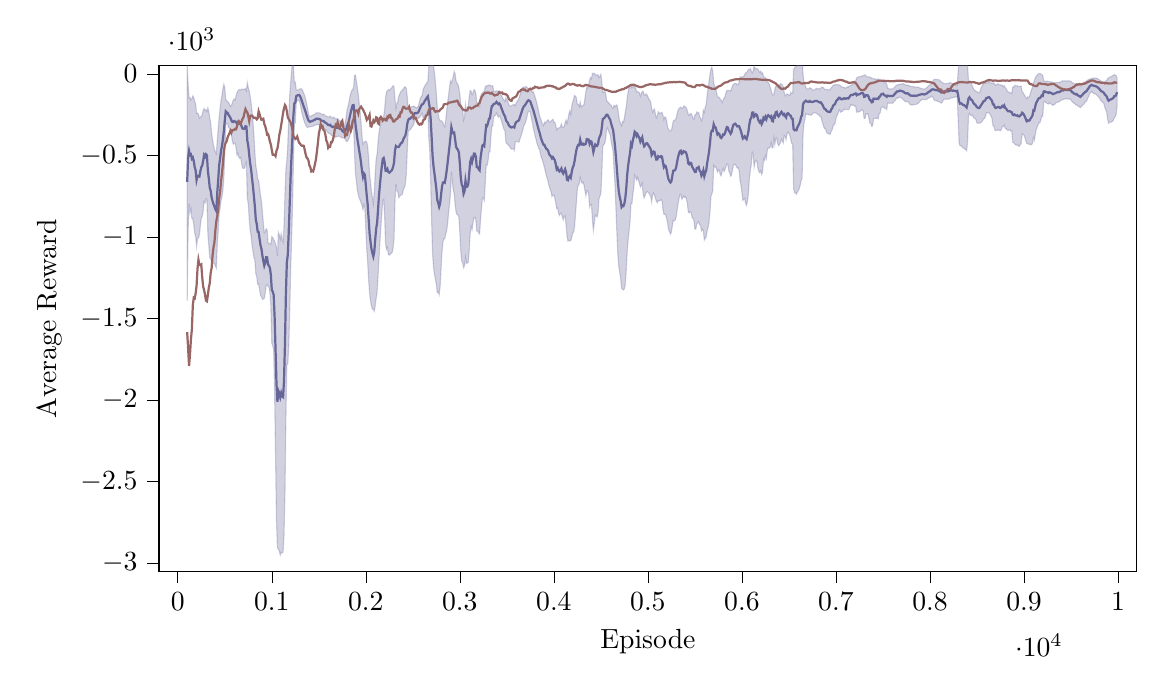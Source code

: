 % This file was created by tikzplotlib v0.9.1.
\begin{tikzpicture}

\definecolor{color0}{rgb}{1,0.498,0.055}
\definecolor{color1}{rgb}{0.122,0.467,0.706}

\begin{axis}[
compat=newest,
tick align=outside,
tick pos=left,
x grid style={white!69.02!black},
xmin=-200.00, xmax=10200.00,
xtick style={color=black},
y grid style={white!69.02!black},
ymin=-3050.00, ymax=50.00,
ytick style={color=black},
scaled y ticks=true,
scaled y ticks=base 10:-3,
width=14cm,
height=8cm,
xlabel=Episode,
ylabel=Average Reward,
%y label style={at={(-0.2,0.5)}}
]

\path [draw=blue!20!gray, fill=blue!20!gray, opacity=0.3]
(axis cs:100,-1390.731)
--(axis cs:100,68.309)
--(axis cs:110,-66.211)
--(axis cs:120,-147.104)
--(axis cs:130,-143.777)
--(axis cs:140,-158.887)
--(axis cs:150,-152.174)
--(axis cs:160,-133.845)
--(axis cs:170,-144.637)
--(axis cs:180,-167.688)
--(axis cs:190,-184.298)
--(axis cs:200,-241.357)
--(axis cs:210,-239.829)
--(axis cs:220,-245.219)
--(axis cs:230,-270.729)
--(axis cs:240,-263.977)
--(axis cs:250,-260.184)
--(axis cs:260,-250.675)
--(axis cs:270,-223.932)
--(axis cs:280,-210.878)
--(axis cs:290,-223.793)
--(axis cs:300,-219.212)
--(axis cs:310,-230.302)
--(axis cs:320,-207.49)
--(axis cs:330,-231.046)
--(axis cs:340,-269.106)
--(axis cs:350,-298.004)
--(axis cs:360,-362.271)
--(axis cs:370,-402.94)
--(axis cs:380,-438.47)
--(axis cs:390,-461.647)
--(axis cs:400,-479.994)
--(axis cs:410,-489.401)
--(axis cs:420,-407.831)
--(axis cs:430,-334.49)
--(axis cs:440,-266.372)
--(axis cs:450,-212.15)
--(axis cs:460,-162.017)
--(axis cs:470,-130.74)
--(axis cs:480,-89.985)
--(axis cs:490,-63.221)
--(axis cs:500,-84.303)
--(axis cs:510,-154.608)
--(axis cs:520,-164.488)
--(axis cs:530,-169.366)
--(axis cs:540,-174.631)
--(axis cs:550,-184.435)
--(axis cs:560,-198.896)
--(axis cs:570,-192.92)
--(axis cs:580,-178.108)
--(axis cs:590,-159.61)
--(axis cs:600,-153.087)
--(axis cs:610,-158.578)
--(axis cs:620,-133.724)
--(axis cs:630,-113.415)
--(axis cs:640,-103.25)
--(axis cs:650,-96.375)
--(axis cs:660,-94.857)
--(axis cs:670,-98.389)
--(axis cs:680,-92.709)
--(axis cs:690,-92.354)
--(axis cs:700,-94.564)
--(axis cs:710,-92.153)
--(axis cs:720,-89.278)
--(axis cs:730,-102.365)
--(axis cs:740,-53.548)
--(axis cs:750,-84.135)
--(axis cs:760,-103.633)
--(axis cs:770,-136.73)
--(axis cs:780,-177.969)
--(axis cs:790,-230.832)
--(axis cs:800,-295.797)
--(axis cs:810,-376.471)
--(axis cs:820,-483.976)
--(axis cs:830,-562.358)
--(axis cs:840,-597.052)
--(axis cs:850,-644.367)
--(axis cs:860,-652.112)
--(axis cs:870,-699.949)
--(axis cs:880,-743.299)
--(axis cs:890,-777.641)
--(axis cs:900,-846.891)
--(axis cs:910,-912.369)
--(axis cs:920,-973.847)
--(axis cs:930,-968.449)
--(axis cs:940,-949.574)
--(axis cs:950,-955.207)
--(axis cs:960,-1036.511)
--(axis cs:970,-1040.528)
--(axis cs:980,-1038.678)
--(axis cs:990,-1043.183)
--(axis cs:1000,-997.405)
--(axis cs:1010,-1003.074)
--(axis cs:1020,-1016.413)
--(axis cs:1030,-1024.102)
--(axis cs:1040,-1043.51)
--(axis cs:1050,-1061.199)
--(axis cs:1060,-1116.669)
--(axis cs:1070,-970.424)
--(axis cs:1080,-985.899)
--(axis cs:1090,-1013.176)
--(axis cs:1100,-979.375)
--(axis cs:1110,-1016.005)
--(axis cs:1120,-1030.49)
--(axis cs:1130,-933.558)
--(axis cs:1140,-743.802)
--(axis cs:1150,-585.277)
--(axis cs:1160,-531.36)
--(axis cs:1170,-438.012)
--(axis cs:1180,-268.491)
--(axis cs:1190,-134.347)
--(axis cs:1200,-57.77)
--(axis cs:1210,21.616)
--(axis cs:1220,66.347)
--(axis cs:1230,49.005)
--(axis cs:1240,-55.668)
--(axis cs:1250,-50.226)
--(axis cs:1260,-97.142)
--(axis cs:1270,-98.682)
--(axis cs:1280,-97.124)
--(axis cs:1290,-95.579)
--(axis cs:1300,-91.064)
--(axis cs:1310,-89.716)
--(axis cs:1320,-92.075)
--(axis cs:1330,-104.625)
--(axis cs:1340,-118.153)
--(axis cs:1350,-133.469)
--(axis cs:1360,-153.68)
--(axis cs:1370,-180.791)
--(axis cs:1380,-209.191)
--(axis cs:1390,-243.598)
--(axis cs:1400,-258.888)
--(axis cs:1410,-261.894)
--(axis cs:1420,-255.998)
--(axis cs:1430,-253.998)
--(axis cs:1440,-251.08)
--(axis cs:1450,-248.395)
--(axis cs:1460,-245.957)
--(axis cs:1470,-237.716)
--(axis cs:1480,-237.651)
--(axis cs:1490,-237.514)
--(axis cs:1500,-237.886)
--(axis cs:1510,-239.04)
--(axis cs:1520,-242.457)
--(axis cs:1530,-246.457)
--(axis cs:1540,-250.092)
--(axis cs:1550,-245.364)
--(axis cs:1560,-250.634)
--(axis cs:1570,-256.254)
--(axis cs:1580,-258.721)
--(axis cs:1590,-260.57)
--(axis cs:1600,-263.509)
--(axis cs:1610,-262.74)
--(axis cs:1620,-257.68)
--(axis cs:1630,-263.193)
--(axis cs:1640,-267.575)
--(axis cs:1650,-269.713)
--(axis cs:1660,-263.99)
--(axis cs:1670,-272.058)
--(axis cs:1680,-274.129)
--(axis cs:1690,-274.252)
--(axis cs:1700,-274.607)
--(axis cs:1710,-279.066)
--(axis cs:1720,-287.427)
--(axis cs:1730,-287.666)
--(axis cs:1740,-288.401)
--(axis cs:1750,-305.508)
--(axis cs:1760,-318.756)
--(axis cs:1770,-319.433)
--(axis cs:1780,-300.13)
--(axis cs:1790,-268.206)
--(axis cs:1800,-222.689)
--(axis cs:1810,-200.625)
--(axis cs:1820,-174.727)
--(axis cs:1830,-141.356)
--(axis cs:1840,-117.799)
--(axis cs:1850,-101.981)
--(axis cs:1860,-93.627)
--(axis cs:1870,-81.074)
--(axis cs:1880,-9.35)
--(axis cs:1890,-5.983)
--(axis cs:1900,-46.007)
--(axis cs:1910,-84.977)
--(axis cs:1920,-125.629)
--(axis cs:1930,-180.704)
--(axis cs:1940,-233.958)
--(axis cs:1950,-305.285)
--(axis cs:1960,-384.583)
--(axis cs:1970,-430.211)
--(axis cs:1980,-419.638)
--(axis cs:1990,-414.378)
--(axis cs:2000,-410.991)
--(axis cs:2010,-418.613)
--(axis cs:2020,-445.583)
--(axis cs:2030,-514.76)
--(axis cs:2040,-612.019)
--(axis cs:2050,-662.788)
--(axis cs:2060,-722.644)
--(axis cs:2070,-753.596)
--(axis cs:2080,-793.968)
--(axis cs:2090,-728.606)
--(axis cs:2100,-610.091)
--(axis cs:2110,-520.345)
--(axis cs:2120,-491.46)
--(axis cs:2130,-419.055)
--(axis cs:2140,-358.294)
--(axis cs:2150,-324.453)
--(axis cs:2160,-297.429)
--(axis cs:2170,-279.717)
--(axis cs:2180,-265.717)
--(axis cs:2190,-261.005)
--(axis cs:2200,-217.321)
--(axis cs:2210,-145.842)
--(axis cs:2220,-111.007)
--(axis cs:2230,-102.66)
--(axis cs:2240,-95.531)
--(axis cs:2250,-99.211)
--(axis cs:2260,-94.021)
--(axis cs:2270,-88.706)
--(axis cs:2280,-79.937)
--(axis cs:2290,-71.585)
--(axis cs:2300,-80.145)
--(axis cs:2310,-154.065)
--(axis cs:2320,-210.011)
--(axis cs:2330,-179.014)
--(axis cs:2340,-170.317)
--(axis cs:2350,-135.701)
--(axis cs:2360,-124.64)
--(axis cs:2370,-109.093)
--(axis cs:2380,-105.475)
--(axis cs:2390,-95.706)
--(axis cs:2400,-91.78)
--(axis cs:2410,-78.785)
--(axis cs:2420,-79.366)
--(axis cs:2430,-87.623)
--(axis cs:2440,-135.798)
--(axis cs:2450,-209.549)
--(axis cs:2460,-202.967)
--(axis cs:2470,-204.236)
--(axis cs:2480,-201.694)
--(axis cs:2490,-199.881)
--(axis cs:2500,-197.687)
--(axis cs:2510,-196.879)
--(axis cs:2520,-202.717)
--(axis cs:2530,-202.251)
--(axis cs:2540,-207.645)
--(axis cs:2550,-204.911)
--(axis cs:2560,-194.778)
--(axis cs:2570,-169.93)
--(axis cs:2580,-150.161)
--(axis cs:2590,-136.532)
--(axis cs:2600,-131.471)
--(axis cs:2610,-93.064)
--(axis cs:2620,-81.342)
--(axis cs:2630,-70.186)
--(axis cs:2640,-61.448)
--(axis cs:2650,-52.774)
--(axis cs:2660,-48.132)
--(axis cs:2670,47.286)
--(axis cs:2680,55.25)
--(axis cs:2690,99.063)
--(axis cs:2700,122.614)
--(axis cs:2710,99.629)
--(axis cs:2720,53.468)
--(axis cs:2730,6.136)
--(axis cs:2740,-52.039)
--(axis cs:2750,-116.813)
--(axis cs:2760,-203.63)
--(axis cs:2770,-245.162)
--(axis cs:2780,-275.194)
--(axis cs:2790,-285.301)
--(axis cs:2800,-286.475)
--(axis cs:2810,-288.7)
--(axis cs:2820,-298.267)
--(axis cs:2830,-315.552)
--(axis cs:2840,-323.184)
--(axis cs:2850,-282.311)
--(axis cs:2860,-223.996)
--(axis cs:2870,-172.523)
--(axis cs:2880,-131.448)
--(axis cs:2890,-82.824)
--(axis cs:2900,-41.936)
--(axis cs:2910,-52.814)
--(axis cs:2920,-36.92)
--(axis cs:2930,-14.221)
--(axis cs:2940,15.691)
--(axis cs:2950,0.935)
--(axis cs:2960,-45.404)
--(axis cs:2970,-54.85)
--(axis cs:2980,-63.574)
--(axis cs:2990,-85.232)
--(axis cs:3000,-122.871)
--(axis cs:3010,-182.84)
--(axis cs:3020,-207.567)
--(axis cs:3030,-221.285)
--(axis cs:3040,-281.583)
--(axis cs:3050,-264.298)
--(axis cs:3060,-185.414)
--(axis cs:3070,-224.48)
--(axis cs:3080,-219.773)
--(axis cs:3090,-193.918)
--(axis cs:3100,-137.505)
--(axis cs:3110,-99.818)
--(axis cs:3120,-105.519)
--(axis cs:3130,-126.972)
--(axis cs:3140,-117.16)
--(axis cs:3150,-95.657)
--(axis cs:3160,-99.355)
--(axis cs:3170,-119.697)
--(axis cs:3180,-177.372)
--(axis cs:3190,-180.358)
--(axis cs:3200,-193.046)
--(axis cs:3210,-199.975)
--(axis cs:3220,-138.611)
--(axis cs:3230,-122.742)
--(axis cs:3240,-115.942)
--(axis cs:3250,-108.066)
--(axis cs:3260,-105.898)
--(axis cs:3270,-78.442)
--(axis cs:3280,-71.971)
--(axis cs:3290,-75.133)
--(axis cs:3300,-68.19)
--(axis cs:3310,-67.868)
--(axis cs:3320,-66.979)
--(axis cs:3330,-73.579)
--(axis cs:3340,-74.109)
--(axis cs:3350,-71.127)
--(axis cs:3360,-105.454)
--(axis cs:3370,-107.793)
--(axis cs:3380,-105.6)
--(axis cs:3390,-103.122)
--(axis cs:3400,-104.099)
--(axis cs:3410,-105.429)
--(axis cs:3420,-104.585)
--(axis cs:3430,-112.924)
--(axis cs:3440,-128.223)
--(axis cs:3450,-139.913)
--(axis cs:3460,-152.098)
--(axis cs:3470,-159.485)
--(axis cs:3480,-168.218)
--(axis cs:3490,-144.764)
--(axis cs:3500,-158.102)
--(axis cs:3510,-166.209)
--(axis cs:3520,-187.306)
--(axis cs:3530,-195.144)
--(axis cs:3540,-196.237)
--(axis cs:3550,-194.351)
--(axis cs:3560,-192.154)
--(axis cs:3570,-186.044)
--(axis cs:3580,-186.608)
--(axis cs:3590,-193.577)
--(axis cs:3600,-176.196)
--(axis cs:3610,-167.958)
--(axis cs:3620,-157.946)
--(axis cs:3630,-145.695)
--(axis cs:3640,-125.993)
--(axis cs:3650,-112.144)
--(axis cs:3660,-90.822)
--(axis cs:3670,-79.921)
--(axis cs:3680,-79.493)
--(axis cs:3690,-79.229)
--(axis cs:3700,-78.25)
--(axis cs:3710,-77.651)
--(axis cs:3720,-85.697)
--(axis cs:3730,-94.477)
--(axis cs:3740,-99.22)
--(axis cs:3750,-102.62)
--(axis cs:3760,-103.126)
--(axis cs:3770,-112.077)
--(axis cs:3780,-107.136)
--(axis cs:3790,-123.045)
--(axis cs:3800,-139.983)
--(axis cs:3810,-159.16)
--(axis cs:3820,-180.834)
--(axis cs:3830,-206.193)
--(axis cs:3840,-234.156)
--(axis cs:3850,-258.541)
--(axis cs:3860,-276.118)
--(axis cs:3870,-292.878)
--(axis cs:3880,-308.558)
--(axis cs:3890,-316.257)
--(axis cs:3900,-294.609)
--(axis cs:3910,-301.121)
--(axis cs:3920,-293.611)
--(axis cs:3930,-284.232)
--(axis cs:3940,-280.854)
--(axis cs:3950,-293.894)
--(axis cs:3960,-293.768)
--(axis cs:3970,-287.251)
--(axis cs:3980,-283.394)
--(axis cs:3990,-276.758)
--(axis cs:4000,-296.588)
--(axis cs:4010,-294.987)
--(axis cs:4020,-313.292)
--(axis cs:4030,-341.669)
--(axis cs:4040,-331.543)
--(axis cs:4050,-331.11)
--(axis cs:4060,-328.458)
--(axis cs:4070,-324.285)
--(axis cs:4080,-305.565)
--(axis cs:4090,-325.033)
--(axis cs:4100,-326.916)
--(axis cs:4110,-321.509)
--(axis cs:4120,-298.032)
--(axis cs:4130,-280.892)
--(axis cs:4140,-302.391)
--(axis cs:4150,-278.497)
--(axis cs:4160,-243.438)
--(axis cs:4170,-225.454)
--(axis cs:4180,-248.082)
--(axis cs:4190,-199.279)
--(axis cs:4200,-172.533)
--(axis cs:4210,-153.145)
--(axis cs:4220,-131.248)
--(axis cs:4230,-135.721)
--(axis cs:4240,-146.815)
--(axis cs:4250,-185.543)
--(axis cs:4260,-187.169)
--(axis cs:4270,-199.442)
--(axis cs:4280,-171.787)
--(axis cs:4290,-202.062)
--(axis cs:4300,-195.33)
--(axis cs:4310,-191.446)
--(axis cs:4320,-188.753)
--(axis cs:4330,-149.614)
--(axis cs:4340,-107.713)
--(axis cs:4350,-79.752)
--(axis cs:4360,-85.747)
--(axis cs:4370,-66.52)
--(axis cs:4380,-38.54)
--(axis cs:4390,-20.771)
--(axis cs:4400,-28.546)
--(axis cs:4410,4.844)
--(axis cs:4420,1.887)
--(axis cs:4430,5.05)
--(axis cs:4440,-1.472)
--(axis cs:4450,-8.244)
--(axis cs:4460,-4.813)
--(axis cs:4470,-4.086)
--(axis cs:4480,-22.048)
--(axis cs:4490,-13.384)
--(axis cs:4500,-1.177)
--(axis cs:4510,-51.781)
--(axis cs:4520,-110.419)
--(axis cs:4530,-111.655)
--(axis cs:4540,-108.329)
--(axis cs:4550,-115.983)
--(axis cs:4560,-158.977)
--(axis cs:4570,-169.439)
--(axis cs:4580,-174.773)
--(axis cs:4590,-181.034)
--(axis cs:4600,-187.923)
--(axis cs:4610,-191.145)
--(axis cs:4620,-205.942)
--(axis cs:4630,-210.07)
--(axis cs:4640,-191.823)
--(axis cs:4650,-200.553)
--(axis cs:4660,-192.167)
--(axis cs:4670,-189.128)
--(axis cs:4680,-211.137)
--(axis cs:4690,-255.993)
--(axis cs:4700,-289.164)
--(axis cs:4710,-303.006)
--(axis cs:4720,-316.709)
--(axis cs:4730,-290.476)
--(axis cs:4740,-294.64)
--(axis cs:4750,-270.522)
--(axis cs:4760,-231.041)
--(axis cs:4770,-201.673)
--(axis cs:4780,-144.198)
--(axis cs:4790,-109.921)
--(axis cs:4800,-77.48)
--(axis cs:4810,-63.799)
--(axis cs:4820,-61.114)
--(axis cs:4830,-83.808)
--(axis cs:4840,-77.636)
--(axis cs:4850,-69.747)
--(axis cs:4860,-85.381)
--(axis cs:4870,-84.984)
--(axis cs:4880,-109.56)
--(axis cs:4890,-106.911)
--(axis cs:4900,-112.151)
--(axis cs:4910,-113.89)
--(axis cs:4920,-136.528)
--(axis cs:4930,-119.941)
--(axis cs:4940,-107.211)
--(axis cs:4950,-106.307)
--(axis cs:4960,-126.97)
--(axis cs:4970,-130.039)
--(axis cs:4980,-122.033)
--(axis cs:4990,-127.034)
--(axis cs:5000,-137.439)
--(axis cs:5010,-154.161)
--(axis cs:5020,-158.856)
--(axis cs:5030,-173.079)
--(axis cs:5040,-209.894)
--(axis cs:5050,-233.633)
--(axis cs:5060,-221.163)
--(axis cs:5070,-215.099)
--(axis cs:5080,-244.564)
--(axis cs:5090,-268.556)
--(axis cs:5100,-258.618)
--(axis cs:5110,-231.044)
--(axis cs:5120,-237.778)
--(axis cs:5130,-242.031)
--(axis cs:5140,-237.124)
--(axis cs:5150,-234.964)
--(axis cs:5160,-251.968)
--(axis cs:5170,-280.472)
--(axis cs:5180,-263.537)
--(axis cs:5190,-264.924)
--(axis cs:5200,-289.361)
--(axis cs:5210,-328.346)
--(axis cs:5220,-339.189)
--(axis cs:5230,-346.709)
--(axis cs:5240,-348.63)
--(axis cs:5250,-346.884)
--(axis cs:5260,-317.481)
--(axis cs:5270,-287.719)
--(axis cs:5280,-282.808)
--(axis cs:5290,-282.691)
--(axis cs:5300,-271.406)
--(axis cs:5310,-244.673)
--(axis cs:5320,-223.536)
--(axis cs:5330,-212.527)
--(axis cs:5340,-206.849)
--(axis cs:5350,-203.228)
--(axis cs:5360,-210.225)
--(axis cs:5370,-209.656)
--(axis cs:5380,-197.504)
--(axis cs:5390,-195.441)
--(axis cs:5400,-201.703)
--(axis cs:5410,-209.161)
--(axis cs:5420,-226.319)
--(axis cs:5430,-249.213)
--(axis cs:5440,-255.337)
--(axis cs:5450,-242.841)
--(axis cs:5460,-242.554)
--(axis cs:5470,-254.592)
--(axis cs:5480,-271.557)
--(axis cs:5490,-277.538)
--(axis cs:5500,-249.557)
--(axis cs:5510,-249.476)
--(axis cs:5520,-232.527)
--(axis cs:5530,-238.754)
--(axis cs:5540,-236.062)
--(axis cs:5550,-260.389)
--(axis cs:5560,-271.192)
--(axis cs:5570,-286.109)
--(axis cs:5580,-271.555)
--(axis cs:5590,-221.337)
--(axis cs:5600,-234.043)
--(axis cs:5610,-205.032)
--(axis cs:5620,-186.45)
--(axis cs:5630,-131.683)
--(axis cs:5640,-87.96)
--(axis cs:5650,-44.516)
--(axis cs:5660,-3.286)
--(axis cs:5670,27.894)
--(axis cs:5680,41.938)
--(axis cs:5690,17.824)
--(axis cs:5700,-55.477)
--(axis cs:5710,-74.324)
--(axis cs:5720,-87.46)
--(axis cs:5730,-114.47)
--(axis cs:5740,-139.383)
--(axis cs:5750,-140.872)
--(axis cs:5760,-143.704)
--(axis cs:5770,-154.813)
--(axis cs:5780,-160.505)
--(axis cs:5790,-174.472)
--(axis cs:5800,-160.929)
--(axis cs:5810,-146.514)
--(axis cs:5820,-140.56)
--(axis cs:5830,-116.447)
--(axis cs:5840,-99.586)
--(axis cs:5850,-103.212)
--(axis cs:5860,-100.244)
--(axis cs:5870,-100.651)
--(axis cs:5880,-105.428)
--(axis cs:5890,-90.833)
--(axis cs:5900,-70.34)
--(axis cs:5910,-64.415)
--(axis cs:5920,-57.566)
--(axis cs:5930,-56.595)
--(axis cs:5940,-58.99)
--(axis cs:5950,-65.85)
--(axis cs:5960,-65.241)
--(axis cs:5970,-49.33)
--(axis cs:5980,-16.681)
--(axis cs:5990,-18.072)
--(axis cs:6000,-18.923)
--(axis cs:6010,-16.569)
--(axis cs:6020,-13.435)
--(axis cs:6030,-2.369)
--(axis cs:6040,7.946)
--(axis cs:6050,5.878)
--(axis cs:6060,19.191)
--(axis cs:6070,27.95)
--(axis cs:6080,25.802)
--(axis cs:6090,33.928)
--(axis cs:6100,18.444)
--(axis cs:6110,7.669)
--(axis cs:6120,19.753)
--(axis cs:6130,49.953)
--(axis cs:6140,30.493)
--(axis cs:6150,35.596)
--(axis cs:6160,32.381)
--(axis cs:6170,31.89)
--(axis cs:6180,19.988)
--(axis cs:6190,10.723)
--(axis cs:6200,17.361)
--(axis cs:6210,1.467)
--(axis cs:6220,8.296)
--(axis cs:6230,-15.056)
--(axis cs:6240,-20.683)
--(axis cs:6250,-22.172)
--(axis cs:6260,-34.543)
--(axis cs:6270,-49.715)
--(axis cs:6280,-52.959)
--(axis cs:6290,-62.017)
--(axis cs:6300,-79.859)
--(axis cs:6310,-96.968)
--(axis cs:6320,-119.751)
--(axis cs:6330,-128.508)
--(axis cs:6340,-126.228)
--(axis cs:6350,-94.225)
--(axis cs:6360,-75.337)
--(axis cs:6370,-72.847)
--(axis cs:6380,-80.242)
--(axis cs:6390,-81.169)
--(axis cs:6400,-70.445)
--(axis cs:6410,-58.33)
--(axis cs:6420,-61.461)
--(axis cs:6430,-65.416)
--(axis cs:6440,-79.242)
--(axis cs:6450,-114.308)
--(axis cs:6460,-133.534)
--(axis cs:6470,-130.42)
--(axis cs:6480,-121.454)
--(axis cs:6490,-126.137)
--(axis cs:6500,-127.461)
--(axis cs:6510,-130.845)
--(axis cs:6520,-112.34)
--(axis cs:6530,-119.977)
--(axis cs:6540,-117.725)
--(axis cs:6550,26.662)
--(axis cs:6560,38.745)
--(axis cs:6570,44.277)
--(axis cs:6580,47.288)
--(axis cs:6590,71.076)
--(axis cs:6600,82.375)
--(axis cs:6610,96.294)
--(axis cs:6620,104.749)
--(axis cs:6630,130.747)
--(axis cs:6640,137.166)
--(axis cs:6650,-3.448)
--(axis cs:6660,-44.322)
--(axis cs:6670,-60.191)
--(axis cs:6680,-83.888)
--(axis cs:6690,-90.087)
--(axis cs:6700,-91.412)
--(axis cs:6710,-90.677)
--(axis cs:6720,-83.648)
--(axis cs:6730,-86.707)
--(axis cs:6740,-88.729)
--(axis cs:6750,-98.033)
--(axis cs:6760,-99.731)
--(axis cs:6770,-96.685)
--(axis cs:6780,-94.38)
--(axis cs:6790,-88.149)
--(axis cs:6800,-90.788)
--(axis cs:6810,-88.757)
--(axis cs:6820,-92.259)
--(axis cs:6830,-89.848)
--(axis cs:6840,-85.695)
--(axis cs:6850,-80.322)
--(axis cs:6860,-80.429)
--(axis cs:6870,-86.892)
--(axis cs:6880,-93.761)
--(axis cs:6890,-94.915)
--(axis cs:6900,-93.753)
--(axis cs:6910,-95.856)
--(axis cs:6920,-94.932)
--(axis cs:6930,-97.966)
--(axis cs:6940,-93.368)
--(axis cs:6950,-84.117)
--(axis cs:6960,-77.284)
--(axis cs:6970,-70.742)
--(axis cs:6980,-66.223)
--(axis cs:6990,-64.86)
--(axis cs:7000,-63.621)
--(axis cs:7010,-65.852)
--(axis cs:7020,-65.38)
--(axis cs:7030,-64.041)
--(axis cs:7040,-71.3)
--(axis cs:7050,-71.52)
--(axis cs:7060,-79.401)
--(axis cs:7070,-80.102)
--(axis cs:7080,-80.452)
--(axis cs:7090,-82.662)
--(axis cs:7100,-86.793)
--(axis cs:7110,-82.824)
--(axis cs:7120,-78.502)
--(axis cs:7130,-80.753)
--(axis cs:7140,-73.416)
--(axis cs:7150,-72.624)
--(axis cs:7160,-69.44)
--(axis cs:7170,-64.115)
--(axis cs:7180,-64.819)
--(axis cs:7190,-58.126)
--(axis cs:7200,-43.929)
--(axis cs:7210,-41.603)
--(axis cs:7220,-24.864)
--(axis cs:7230,-19.775)
--(axis cs:7240,-18.469)
--(axis cs:7250,-16.427)
--(axis cs:7260,-14.753)
--(axis cs:7270,-13.417)
--(axis cs:7280,-10.535)
--(axis cs:7290,-10.865)
--(axis cs:7300,-6.481)
--(axis cs:7310,-4.613)
--(axis cs:7320,-14.352)
--(axis cs:7330,-15.595)
--(axis cs:7340,-17.906)
--(axis cs:7350,-17.764)
--(axis cs:7360,-18.308)
--(axis cs:7370,-20.165)
--(axis cs:7380,-26.549)
--(axis cs:7390,-26.663)
--(axis cs:7400,-28.645)
--(axis cs:7410,-30.173)
--(axis cs:7420,-30.49)
--(axis cs:7430,-33.408)
--(axis cs:7440,-31.546)
--(axis cs:7450,-30.075)
--(axis cs:7460,-36.11)
--(axis cs:7470,-37.138)
--(axis cs:7480,-42.802)
--(axis cs:7490,-42.275)
--(axis cs:7500,-41.906)
--(axis cs:7510,-46.938)
--(axis cs:7520,-52.668)
--(axis cs:7530,-54.104)
--(axis cs:7540,-61.821)
--(axis cs:7550,-87.212)
--(axis cs:7560,-89.087)
--(axis cs:7570,-90.721)
--(axis cs:7580,-92.209)
--(axis cs:7590,-90.387)
--(axis cs:7600,-90.918)
--(axis cs:7610,-90.361)
--(axis cs:7620,-82.424)
--(axis cs:7630,-78.239)
--(axis cs:7640,-70.494)
--(axis cs:7650,-67.287)
--(axis cs:7660,-64.996)
--(axis cs:7670,-65.241)
--(axis cs:7680,-61.956)
--(axis cs:7690,-61.151)
--(axis cs:7700,-61.476)
--(axis cs:7710,-58.439)
--(axis cs:7720,-59.791)
--(axis cs:7730,-62.999)
--(axis cs:7740,-66.503)
--(axis cs:7750,-69.111)
--(axis cs:7760,-68.562)
--(axis cs:7770,-67.101)
--(axis cs:7780,-73.037)
--(axis cs:7790,-75.031)
--(axis cs:7800,-74.78)
--(axis cs:7810,-75.855)
--(axis cs:7820,-77.539)
--(axis cs:7830,-76.89)
--(axis cs:7840,-80.202)
--(axis cs:7850,-79.825)
--(axis cs:7860,-80.568)
--(axis cs:7870,-80.945)
--(axis cs:7880,-81.068)
--(axis cs:7890,-85.555)
--(axis cs:7900,-86.107)
--(axis cs:7910,-89.553)
--(axis cs:7920,-89.225)
--(axis cs:7930,-92.197)
--(axis cs:7940,-93.792)
--(axis cs:7950,-90.047)
--(axis cs:7960,-85.841)
--(axis cs:7970,-81.596)
--(axis cs:7980,-75.068)
--(axis cs:7990,-69.814)
--(axis cs:8000,-66.771)
--(axis cs:8010,-60.437)
--(axis cs:8020,-54.549)
--(axis cs:8030,-45.065)
--(axis cs:8040,-34.685)
--(axis cs:8050,-32.562)
--(axis cs:8060,-33.01)
--(axis cs:8070,-33.217)
--(axis cs:8080,-33.751)
--(axis cs:8090,-34.139)
--(axis cs:8100,-36.309)
--(axis cs:8110,-42.436)
--(axis cs:8120,-47.302)
--(axis cs:8130,-51.061)
--(axis cs:8140,-55.271)
--(axis cs:8150,-59.205)
--(axis cs:8160,-58.006)
--(axis cs:8170,-58.87)
--(axis cs:8180,-58.137)
--(axis cs:8190,-59.078)
--(axis cs:8200,-56.199)
--(axis cs:8210,-53.57)
--(axis cs:8220,-53.447)
--(axis cs:8230,-55.799)
--(axis cs:8240,-59.054)
--(axis cs:8250,-60.173)
--(axis cs:8260,-63.298)
--(axis cs:8270,-65.919)
--(axis cs:8280,-72.777)
--(axis cs:8290,-68.062)
--(axis cs:8300,14.801)
--(axis cs:8310,88.821)
--(axis cs:8320,77.457)
--(axis cs:8330,81.35)
--(axis cs:8340,79.248)
--(axis cs:8350,74.938)
--(axis cs:8360,75.082)
--(axis cs:8370,71.699)
--(axis cs:8380,67.462)
--(axis cs:8390,60.082)
--(axis cs:8400,51.13)
--(axis cs:8410,-42.37)
--(axis cs:8420,-43.088)
--(axis cs:8430,-52.187)
--(axis cs:8440,-61.791)
--(axis cs:8450,-73.098)
--(axis cs:8460,-86.788)
--(axis cs:8470,-97.566)
--(axis cs:8480,-99.538)
--(axis cs:8490,-108.432)
--(axis cs:8500,-106.786)
--(axis cs:8510,-112.689)
--(axis cs:8520,-115.065)
--(axis cs:8530,-110.537)
--(axis cs:8540,-90.39)
--(axis cs:8550,-77.391)
--(axis cs:8560,-68.039)
--(axis cs:8570,-57.892)
--(axis cs:8580,-57.26)
--(axis cs:8590,-55.252)
--(axis cs:8600,-55.651)
--(axis cs:8610,-54.685)
--(axis cs:8620,-49.48)
--(axis cs:8630,-45.554)
--(axis cs:8640,-52.322)
--(axis cs:8650,-54.816)
--(axis cs:8660,-57.093)
--(axis cs:8670,-54.801)
--(axis cs:8680,-53.904)
--(axis cs:8690,-63.105)
--(axis cs:8700,-68.737)
--(axis cs:8710,-64.909)
--(axis cs:8720,-60.503)
--(axis cs:8730,-60.687)
--(axis cs:8740,-66.403)
--(axis cs:8750,-67.336)
--(axis cs:8760,-66.325)
--(axis cs:8770,-69.4)
--(axis cs:8780,-77.763)
--(axis cs:8790,-71.307)
--(axis cs:8800,-82.952)
--(axis cs:8810,-89.158)
--(axis cs:8820,-101.576)
--(axis cs:8830,-109.5)
--(axis cs:8840,-110.651)
--(axis cs:8850,-115.698)
--(axis cs:8860,-113.982)
--(axis cs:8870,-119.617)
--(axis cs:8880,-80.228)
--(axis cs:8890,-81.364)
--(axis cs:8900,-69.448)
--(axis cs:8910,-71.664)
--(axis cs:8920,-72.9)
--(axis cs:8930,-70.594)
--(axis cs:8940,-77.578)
--(axis cs:8950,-77.201)
--(axis cs:8960,-74.901)
--(axis cs:8970,-73.657)
--(axis cs:8980,-109.232)
--(axis cs:8990,-112.177)
--(axis cs:9000,-125.155)
--(axis cs:9010,-132.444)
--(axis cs:9020,-143.767)
--(axis cs:9030,-152.313)
--(axis cs:9040,-140.592)
--(axis cs:9050,-143.936)
--(axis cs:9060,-135.128)
--(axis cs:9070,-115.51)
--(axis cs:9080,-95.221)
--(axis cs:9090,-83.64)
--(axis cs:9100,-53.377)
--(axis cs:9110,-42.177)
--(axis cs:9120,-24.569)
--(axis cs:9130,-12.156)
--(axis cs:9140,-7.821)
--(axis cs:9150,1.526)
--(axis cs:9160,2.715)
--(axis cs:9170,3.957)
--(axis cs:9180,-0.501)
--(axis cs:9190,-3.117)
--(axis cs:9200,-8.354)
--(axis cs:9210,-40.713)
--(axis cs:9220,-44.692)
--(axis cs:9230,-46.865)
--(axis cs:9240,-43.715)
--(axis cs:9250,-43.558)
--(axis cs:9260,-45.729)
--(axis cs:9270,-46.732)
--(axis cs:9280,-48.394)
--(axis cs:9290,-47.712)
--(axis cs:9300,-50.133)
--(axis cs:9310,-54.831)
--(axis cs:9320,-53.176)
--(axis cs:9330,-52.157)
--(axis cs:9340,-55.344)
--(axis cs:9350,-51.266)
--(axis cs:9360,-50.514)
--(axis cs:9370,-51.805)
--(axis cs:9380,-48.846)
--(axis cs:9390,-49.956)
--(axis cs:9400,-45.489)
--(axis cs:9410,-39.533)
--(axis cs:9420,-43.301)
--(axis cs:9430,-42.247)
--(axis cs:9440,-41.142)
--(axis cs:9450,-43.835)
--(axis cs:9460,-42.433)
--(axis cs:9470,-40.723)
--(axis cs:9480,-43.494)
--(axis cs:9490,-42.615)
--(axis cs:9500,-44.12)
--(axis cs:9510,-52.846)
--(axis cs:9520,-53.977)
--(axis cs:9530,-58.665)
--(axis cs:9540,-60.748)
--(axis cs:9550,-59.904)
--(axis cs:9560,-57.788)
--(axis cs:9570,-64.144)
--(axis cs:9580,-67.309)
--(axis cs:9590,-68.508)
--(axis cs:9600,-74.427)
--(axis cs:9610,-69.236)
--(axis cs:9620,-63.922)
--(axis cs:9630,-54.035)
--(axis cs:9640,-49.642)
--(axis cs:9650,-48.02)
--(axis cs:9660,-44.527)
--(axis cs:9670,-40.894)
--(axis cs:9680,-35.903)
--(axis cs:9690,-32.708)
--(axis cs:9700,-31.715)
--(axis cs:9710,-27.979)
--(axis cs:9720,-26.386)
--(axis cs:9730,-26.179)
--(axis cs:9740,-24.315)
--(axis cs:9750,-24.013)
--(axis cs:9760,-26.627)
--(axis cs:9770,-25.328)
--(axis cs:9780,-27.195)
--(axis cs:9790,-30.779)
--(axis cs:9800,-35.616)
--(axis cs:9810,-38.201)
--(axis cs:9820,-44.116)
--(axis cs:9830,-46.82)
--(axis cs:9840,-46.909)
--(axis cs:9850,-48.896)
--(axis cs:9860,-46.201)
--(axis cs:9870,-42.061)
--(axis cs:9880,-39.004)
--(axis cs:9890,-26.585)
--(axis cs:9900,-24.516)
--(axis cs:9910,-19.643)
--(axis cs:9920,-16.842)
--(axis cs:9930,-14.659)
--(axis cs:9940,-10.656)
--(axis cs:9950,-8.346)
--(axis cs:9960,-2.858)
--(axis cs:9970,-7.559)
--(axis cs:9980,-9.518)
--(axis cs:9990,-25.064)
--(axis cs:9990,-197.168)
--(axis cs:9990,-197.168)
--(axis cs:9980,-248.571)
--(axis cs:9970,-261.911)
--(axis cs:9960,-268.849)
--(axis cs:9950,-284.881)
--(axis cs:9940,-289.19)
--(axis cs:9930,-294.172)
--(axis cs:9920,-295.268)
--(axis cs:9910,-296.833)
--(axis cs:9900,-302.041)
--(axis cs:9890,-279.684)
--(axis cs:9880,-236.07)
--(axis cs:9870,-218.734)
--(axis cs:9860,-205.907)
--(axis cs:9850,-181.58)
--(axis cs:9840,-174.847)
--(axis cs:9830,-167.041)
--(axis cs:9820,-165.289)
--(axis cs:9810,-155.666)
--(axis cs:9800,-144.092)
--(axis cs:9790,-139.455)
--(axis cs:9780,-132.483)
--(axis cs:9770,-127.729)
--(axis cs:9760,-121.661)
--(axis cs:9750,-121.698)
--(axis cs:9740,-119.221)
--(axis cs:9730,-113.059)
--(axis cs:9720,-106.499)
--(axis cs:9710,-113.505)
--(axis cs:9700,-116.33)
--(axis cs:9690,-136.259)
--(axis cs:9680,-145.485)
--(axis cs:9670,-161.721)
--(axis cs:9660,-169.965)
--(axis cs:9650,-171.143)
--(axis cs:9640,-184.363)
--(axis cs:9630,-186.046)
--(axis cs:9620,-195.019)
--(axis cs:9610,-198.373)
--(axis cs:9600,-205.316)
--(axis cs:9590,-200.709)
--(axis cs:9580,-199.987)
--(axis cs:9570,-193.529)
--(axis cs:9560,-187.313)
--(axis cs:9550,-189.419)
--(axis cs:9540,-179.471)
--(axis cs:9530,-179.867)
--(axis cs:9520,-170.975)
--(axis cs:9510,-168.306)
--(axis cs:9500,-157.928)
--(axis cs:9490,-153.098)
--(axis cs:9480,-154.039)
--(axis cs:9470,-150.381)
--(axis cs:9460,-153.111)
--(axis cs:9450,-151.657)
--(axis cs:9440,-152.942)
--(axis cs:9430,-151.792)
--(axis cs:9420,-157.278)
--(axis cs:9410,-155.26)
--(axis cs:9400,-157.03)
--(axis cs:9390,-164.199)
--(axis cs:9380,-166.416)
--(axis cs:9370,-172.258)
--(axis cs:9360,-172.362)
--(axis cs:9350,-173.435)
--(axis cs:9340,-175.956)
--(axis cs:9330,-184.715)
--(axis cs:9320,-187.937)
--(axis cs:9310,-191.823)
--(axis cs:9300,-189.181)
--(axis cs:9290,-184.233)
--(axis cs:9280,-181.545)
--(axis cs:9270,-175.249)
--(axis cs:9260,-184.124)
--(axis cs:9250,-181.641)
--(axis cs:9240,-177.72)
--(axis cs:9230,-173.426)
--(axis cs:9220,-166.362)
--(axis cs:9210,-172.613)
--(axis cs:9200,-258.795)
--(axis cs:9190,-257.897)
--(axis cs:9180,-276.928)
--(axis cs:9170,-299.046)
--(axis cs:9160,-298.007)
--(axis cs:9150,-310.458)
--(axis cs:9140,-326.291)
--(axis cs:9130,-341.024)
--(axis cs:9120,-371.673)
--(axis cs:9110,-406.814)
--(axis cs:9100,-391.109)
--(axis cs:9090,-425.687)
--(axis cs:9080,-434.025)
--(axis cs:9070,-430.051)
--(axis cs:9060,-433.947)
--(axis cs:9050,-427.971)
--(axis cs:9040,-427.91)
--(axis cs:9030,-426.167)
--(axis cs:9020,-411.052)
--(axis cs:9010,-389.175)
--(axis cs:9000,-376.101)
--(axis cs:8990,-369.95)
--(axis cs:8980,-365.179)
--(axis cs:8970,-426.184)
--(axis cs:8960,-432.756)
--(axis cs:8950,-443.129)
--(axis cs:8940,-440.498)
--(axis cs:8930,-434.485)
--(axis cs:8920,-436.65)
--(axis cs:8910,-434.633)
--(axis cs:8900,-426.534)
--(axis cs:8890,-421.959)
--(axis cs:8880,-417.575)
--(axis cs:8870,-348.667)
--(axis cs:8860,-350.519)
--(axis cs:8850,-340.063)
--(axis cs:8840,-344.255)
--(axis cs:8830,-346.45)
--(axis cs:8820,-341.533)
--(axis cs:8810,-334.203)
--(axis cs:8800,-333.765)
--(axis cs:8790,-313.394)
--(axis cs:8780,-322.94)
--(axis cs:8770,-321.06)
--(axis cs:8760,-340.039)
--(axis cs:8750,-348.202)
--(axis cs:8740,-346.068)
--(axis cs:8730,-342.149)
--(axis cs:8720,-344.226)
--(axis cs:8710,-345.796)
--(axis cs:8700,-347.142)
--(axis cs:8690,-342.389)
--(axis cs:8680,-319.245)
--(axis cs:8670,-317.296)
--(axis cs:8660,-272.409)
--(axis cs:8650,-256.851)
--(axis cs:8640,-247.492)
--(axis cs:8630,-239.094)
--(axis cs:8620,-235.543)
--(axis cs:8610,-237.397)
--(axis cs:8600,-237.217)
--(axis cs:8590,-261.609)
--(axis cs:8580,-273.318)
--(axis cs:8570,-274.404)
--(axis cs:8560,-286.427)
--(axis cs:8550,-293.183)
--(axis cs:8540,-297.317)
--(axis cs:8530,-300.709)
--(axis cs:8520,-302.414)
--(axis cs:8510,-299.808)
--(axis cs:8500,-300.648)
--(axis cs:8490,-280.401)
--(axis cs:8480,-274.094)
--(axis cs:8470,-270.639)
--(axis cs:8460,-263.538)
--(axis cs:8450,-250.81)
--(axis cs:8440,-254.4)
--(axis cs:8430,-250.844)
--(axis cs:8420,-241.831)
--(axis cs:8410,-257.936)
--(axis cs:8400,-415.725)
--(axis cs:8390,-470.752)
--(axis cs:8380,-464.54)
--(axis cs:8370,-459.493)
--(axis cs:8360,-454.32)
--(axis cs:8350,-452.385)
--(axis cs:8340,-443.723)
--(axis cs:8330,-439.412)
--(axis cs:8320,-439.829)
--(axis cs:8310,-424.695)
--(axis cs:8300,-277.366)
--(axis cs:8290,-138.543)
--(axis cs:8280,-139.091)
--(axis cs:8270,-140.666)
--(axis cs:8260,-142.586)
--(axis cs:8250,-141.995)
--(axis cs:8240,-145.356)
--(axis cs:8230,-145.164)
--(axis cs:8220,-148.107)
--(axis cs:8210,-151.836)
--(axis cs:8200,-154.055)
--(axis cs:8190,-154.214)
--(axis cs:8180,-153.601)
--(axis cs:8170,-155.527)
--(axis cs:8160,-153.283)
--(axis cs:8150,-153.909)
--(axis cs:8140,-161.041)
--(axis cs:8130,-173.897)
--(axis cs:8120,-178.241)
--(axis cs:8110,-173.791)
--(axis cs:8100,-170.505)
--(axis cs:8090,-168.447)
--(axis cs:8080,-167.629)
--(axis cs:8070,-162.857)
--(axis cs:8060,-162.162)
--(axis cs:8050,-162.031)
--(axis cs:8040,-153.133)
--(axis cs:8030,-142.324)
--(axis cs:8020,-135.187)
--(axis cs:8010,-138.882)
--(axis cs:8000,-144.787)
--(axis cs:7990,-145.328)
--(axis cs:7980,-148.614)
--(axis cs:7970,-153.777)
--(axis cs:7960,-156.19)
--(axis cs:7950,-156.153)
--(axis cs:7940,-157.169)
--(axis cs:7930,-156.156)
--(axis cs:7920,-156.219)
--(axis cs:7910,-157.86)
--(axis cs:7900,-163.94)
--(axis cs:7890,-168.286)
--(axis cs:7880,-177.212)
--(axis cs:7870,-180.937)
--(axis cs:7860,-184.152)
--(axis cs:7850,-186.199)
--(axis cs:7840,-186.898)
--(axis cs:7830,-186.842)
--(axis cs:7820,-189.635)
--(axis cs:7810,-190.849)
--(axis cs:7800,-188.572)
--(axis cs:7790,-187.878)
--(axis cs:7780,-180.296)
--(axis cs:7770,-171.957)
--(axis cs:7760,-167.337)
--(axis cs:7750,-169.947)
--(axis cs:7740,-168.476)
--(axis cs:7730,-166.013)
--(axis cs:7720,-159.006)
--(axis cs:7710,-153.498)
--(axis cs:7700,-147.544)
--(axis cs:7690,-144.534)
--(axis cs:7680,-140.794)
--(axis cs:7670,-144.868)
--(axis cs:7660,-148.119)
--(axis cs:7650,-144.991)
--(axis cs:7640,-152.352)
--(axis cs:7630,-162.148)
--(axis cs:7620,-167.841)
--(axis cs:7610,-175.286)
--(axis cs:7600,-179.258)
--(axis cs:7590,-178.424)
--(axis cs:7580,-178.17)
--(axis cs:7570,-179.199)
--(axis cs:7560,-177.531)
--(axis cs:7550,-177.356)
--(axis cs:7540,-216.923)
--(axis cs:7530,-211.097)
--(axis cs:7520,-210.562)
--(axis cs:7510,-204.709)
--(axis cs:7500,-199.186)
--(axis cs:7490,-204.01)
--(axis cs:7480,-207.23)
--(axis cs:7470,-238.349)
--(axis cs:7460,-242.598)
--(axis cs:7450,-273.851)
--(axis cs:7440,-269.447)
--(axis cs:7430,-272.728)
--(axis cs:7420,-270.518)
--(axis cs:7410,-273.249)
--(axis cs:7400,-272.977)
--(axis cs:7390,-317.239)
--(axis cs:7380,-320.697)
--(axis cs:7370,-301.904)
--(axis cs:7360,-298.974)
--(axis cs:7350,-268.618)
--(axis cs:7340,-243.583)
--(axis cs:7330,-245.133)
--(axis cs:7320,-243.867)
--(axis cs:7310,-271.61)
--(axis cs:7300,-273.257)
--(axis cs:7290,-227.058)
--(axis cs:7280,-219.823)
--(axis cs:7270,-220.905)
--(axis cs:7260,-226.18)
--(axis cs:7250,-230.973)
--(axis cs:7240,-233.458)
--(axis cs:7230,-229.543)
--(axis cs:7220,-234.205)
--(axis cs:7210,-196.357)
--(axis cs:7200,-197.665)
--(axis cs:7190,-189.854)
--(axis cs:7180,-191.803)
--(axis cs:7170,-190.943)
--(axis cs:7160,-186.763)
--(axis cs:7150,-198.762)
--(axis cs:7140,-215.316)
--(axis cs:7130,-219.219)
--(axis cs:7120,-216.468)
--(axis cs:7110,-216.596)
--(axis cs:7100,-217.943)
--(axis cs:7090,-214.717)
--(axis cs:7080,-218.756)
--(axis cs:7070,-228.181)
--(axis cs:7060,-229.254)
--(axis cs:7050,-234.56)
--(axis cs:7040,-219.58)
--(axis cs:7030,-227.153)
--(axis cs:7020,-246.703)
--(axis cs:7010,-253.956)
--(axis cs:7000,-273.869)
--(axis cs:6990,-304.144)
--(axis cs:6980,-311.284)
--(axis cs:6970,-316.229)
--(axis cs:6960,-342.343)
--(axis cs:6950,-349.354)
--(axis cs:6940,-369.721)
--(axis cs:6930,-367.356)
--(axis cs:6920,-367.013)
--(axis cs:6910,-363.103)
--(axis cs:6900,-356.895)
--(axis cs:6890,-336.828)
--(axis cs:6880,-335.574)
--(axis cs:6870,-323.725)
--(axis cs:6860,-303.154)
--(axis cs:6850,-285.331)
--(axis cs:6840,-261.665)
--(axis cs:6830,-260.431)
--(axis cs:6820,-250.643)
--(axis cs:6810,-250.067)
--(axis cs:6800,-241.594)
--(axis cs:6790,-240.469)
--(axis cs:6780,-234.53)
--(axis cs:6770,-237.97)
--(axis cs:6760,-239.712)
--(axis cs:6750,-244.247)
--(axis cs:6740,-250.664)
--(axis cs:6730,-252.843)
--(axis cs:6720,-246.626)
--(axis cs:6710,-250.364)
--(axis cs:6700,-247.451)
--(axis cs:6690,-246.824)
--(axis cs:6680,-242.563)
--(axis cs:6670,-276.232)
--(axis cs:6660,-304.015)
--(axis cs:6650,-367.889)
--(axis cs:6640,-641.412)
--(axis cs:6630,-651.698)
--(axis cs:6620,-681.899)
--(axis cs:6610,-702.644)
--(axis cs:6600,-714.032)
--(axis cs:6590,-723.783)
--(axis cs:6580,-736.675)
--(axis cs:6570,-729.124)
--(axis cs:6560,-727.78)
--(axis cs:6550,-702.42)
--(axis cs:6540,-431.665)
--(axis cs:6530,-425.511)
--(axis cs:6520,-399.942)
--(axis cs:6510,-375.173)
--(axis cs:6500,-365.5)
--(axis cs:6490,-354.147)
--(axis cs:6480,-365.778)
--(axis cs:6470,-401.875)
--(axis cs:6460,-383.135)
--(axis cs:6450,-377.161)
--(axis cs:6440,-422.256)
--(axis cs:6430,-411.004)
--(axis cs:6420,-401.32)
--(axis cs:6410,-422.158)
--(axis cs:6400,-431.78)
--(axis cs:6390,-438.834)
--(axis cs:6380,-425.778)
--(axis cs:6370,-390.08)
--(axis cs:6360,-393.874)
--(axis cs:6350,-433.496)
--(axis cs:6340,-392.49)
--(axis cs:6330,-450.664)
--(axis cs:6320,-452.839)
--(axis cs:6310,-421.349)
--(axis cs:6300,-448.818)
--(axis cs:6290,-454.357)
--(axis cs:6280,-451.979)
--(axis cs:6270,-468.42)
--(axis cs:6260,-519.024)
--(axis cs:6250,-502.587)
--(axis cs:6240,-530.321)
--(axis cs:6230,-521.725)
--(axis cs:6220,-600.046)
--(axis cs:6210,-615.859)
--(axis cs:6200,-593.18)
--(axis cs:6190,-604.879)
--(axis cs:6180,-597.579)
--(axis cs:6170,-580.158)
--(axis cs:6160,-535.115)
--(axis cs:6150,-529.074)
--(axis cs:6140,-538.182)
--(axis cs:6130,-571.722)
--(axis cs:6120,-490.877)
--(axis cs:6110,-480.443)
--(axis cs:6100,-555.059)
--(axis cs:6090,-588.265)
--(axis cs:6080,-637.739)
--(axis cs:6070,-728.216)
--(axis cs:6060,-775.322)
--(axis cs:6050,-804.955)
--(axis cs:6040,-793.896)
--(axis cs:6030,-762.214)
--(axis cs:6020,-768.13)
--(axis cs:6010,-774.863)
--(axis cs:6000,-728.143)
--(axis cs:5990,-681.288)
--(axis cs:5980,-652.429)
--(axis cs:5970,-590.685)
--(axis cs:5960,-574.347)
--(axis cs:5950,-576.438)
--(axis cs:5940,-565.472)
--(axis cs:5930,-552.439)
--(axis cs:5920,-555.579)
--(axis cs:5910,-557.18)
--(axis cs:5900,-587.008)
--(axis cs:5890,-619.668)
--(axis cs:5880,-626.44)
--(axis cs:5870,-607.95)
--(axis cs:5860,-593.056)
--(axis cs:5850,-552.525)
--(axis cs:5840,-551.556)
--(axis cs:5830,-568.331)
--(axis cs:5820,-587.124)
--(axis cs:5810,-597.631)
--(axis cs:5800,-579.408)
--(axis cs:5790,-596.838)
--(axis cs:5780,-623.956)
--(axis cs:5770,-617.36)
--(axis cs:5760,-592.478)
--(axis cs:5750,-586.57)
--(axis cs:5740,-600.955)
--(axis cs:5730,-581.519)
--(axis cs:5720,-567.138)
--(axis cs:5710,-572.879)
--(axis cs:5700,-561.516)
--(axis cs:5690,-715.17)
--(axis cs:5680,-735.935)
--(axis cs:5670,-752.982)
--(axis cs:5660,-852.306)
--(axis cs:5650,-910.445)
--(axis cs:5640,-942.601)
--(axis cs:5630,-962.907)
--(axis cs:5620,-1000.648)
--(axis cs:5610,-1006.001)
--(axis cs:5600,-1018.739)
--(axis cs:5590,-961.35)
--(axis cs:5580,-952.391)
--(axis cs:5570,-961.295)
--(axis cs:5560,-926.536)
--(axis cs:5550,-923.274)
--(axis cs:5540,-905.269)
--(axis cs:5530,-913.446)
--(axis cs:5520,-919.476)
--(axis cs:5510,-949.654)
--(axis cs:5500,-951.825)
--(axis cs:5490,-899.168)
--(axis cs:5480,-883.879)
--(axis cs:5470,-881.451)
--(axis cs:5460,-849.106)
--(axis cs:5450,-845.015)
--(axis cs:5440,-851.455)
--(axis cs:5430,-847.177)
--(axis cs:5420,-795.644)
--(axis cs:5410,-767.15)
--(axis cs:5400,-752.392)
--(axis cs:5390,-757.07)
--(axis cs:5380,-748.995)
--(axis cs:5370,-760.435)
--(axis cs:5360,-767.738)
--(axis cs:5350,-737.082)
--(axis cs:5340,-739.504)
--(axis cs:5330,-767.499)
--(axis cs:5320,-799.307)
--(axis cs:5310,-838.852)
--(axis cs:5300,-876.616)
--(axis cs:5290,-895.714)
--(axis cs:5280,-901.25)
--(axis cs:5270,-896.988)
--(axis cs:5260,-931.287)
--(axis cs:5250,-968.591)
--(axis cs:5240,-981.655)
--(axis cs:5230,-966.45)
--(axis cs:5220,-953.688)
--(axis cs:5210,-916.648)
--(axis cs:5200,-886.675)
--(axis cs:5190,-866.646)
--(axis cs:5180,-858.316)
--(axis cs:5170,-860.305)
--(axis cs:5160,-828.985)
--(axis cs:5150,-778.14)
--(axis cs:5140,-769.618)
--(axis cs:5130,-776.386)
--(axis cs:5120,-778.015)
--(axis cs:5110,-776.598)
--(axis cs:5100,-788.925)
--(axis cs:5090,-780.742)
--(axis cs:5080,-762.298)
--(axis cs:5070,-740.371)
--(axis cs:5060,-729.231)
--(axis cs:5050,-743.249)
--(axis cs:5040,-785.232)
--(axis cs:5030,-749.355)
--(axis cs:5020,-740.655)
--(axis cs:5010,-728.484)
--(axis cs:5000,-723.383)
--(axis cs:4990,-721.415)
--(axis cs:4980,-730.192)
--(axis cs:4970,-744.462)
--(axis cs:4960,-759.537)
--(axis cs:4950,-739.329)
--(axis cs:4940,-669.796)
--(axis cs:4930,-682.203)
--(axis cs:4920,-692.81)
--(axis cs:4910,-670.747)
--(axis cs:4900,-652.401)
--(axis cs:4890,-632.819)
--(axis cs:4880,-649.678)
--(axis cs:4870,-631.918)
--(axis cs:4860,-620.138)
--(axis cs:4850,-698.421)
--(axis cs:4840,-736.254)
--(axis cs:4830,-795.842)
--(axis cs:4820,-794.222)
--(axis cs:4810,-906.359)
--(axis cs:4800,-962.779)
--(axis cs:4790,-1014.901)
--(axis cs:4780,-1088.63)
--(axis cs:4770,-1201.145)
--(axis cs:4760,-1288.463)
--(axis cs:4750,-1317.405)
--(axis cs:4740,-1323.913)
--(axis cs:4730,-1320.242)
--(axis cs:4720,-1313.294)
--(axis cs:4710,-1251.777)
--(axis cs:4700,-1215.176)
--(axis cs:4690,-1178.168)
--(axis cs:4680,-1103.476)
--(axis cs:4670,-969.204)
--(axis cs:4660,-820.951)
--(axis cs:4650,-676.992)
--(axis cs:4640,-585.749)
--(axis cs:4630,-475.871)
--(axis cs:4620,-443.017)
--(axis cs:4610,-418.108)
--(axis cs:4600,-375.036)
--(axis cs:4590,-360.995)
--(axis cs:4580,-346.706)
--(axis cs:4570,-330.828)
--(axis cs:4560,-340.869)
--(axis cs:4550,-401.677)
--(axis cs:4540,-426.568)
--(axis cs:4530,-433.388)
--(axis cs:4520,-441.945)
--(axis cs:4510,-606.377)
--(axis cs:4500,-732.986)
--(axis cs:4490,-749.394)
--(axis cs:4480,-766.132)
--(axis cs:4470,-850.746)
--(axis cs:4460,-876.966)
--(axis cs:4450,-870.16)
--(axis cs:4440,-863.867)
--(axis cs:4430,-915.032)
--(axis cs:4420,-958.697)
--(axis cs:4410,-892.558)
--(axis cs:4400,-799.106)
--(axis cs:4390,-803.395)
--(axis cs:4380,-815.927)
--(axis cs:4370,-736.169)
--(axis cs:4360,-715.079)
--(axis cs:4350,-717.802)
--(axis cs:4340,-746.497)
--(axis cs:4330,-712.91)
--(axis cs:4320,-678.421)
--(axis cs:4310,-663.025)
--(axis cs:4300,-669.515)
--(axis cs:4290,-655.575)
--(axis cs:4280,-634.076)
--(axis cs:4270,-673.315)
--(axis cs:4260,-681.371)
--(axis cs:4250,-702.81)
--(axis cs:4240,-782.956)
--(axis cs:4230,-859.692)
--(axis cs:4220,-938.507)
--(axis cs:4210,-969.487)
--(axis cs:4200,-976.292)
--(axis cs:4190,-1001.245)
--(axis cs:4180,-1021.914)
--(axis cs:4170,-1023.504)
--(axis cs:4160,-1019.723)
--(axis cs:4150,-1024.313)
--(axis cs:4140,-994.998)
--(axis cs:4130,-923.955)
--(axis cs:4120,-869.019)
--(axis cs:4110,-873.726)
--(axis cs:4100,-893.864)
--(axis cs:4090,-875.267)
--(axis cs:4080,-853.297)
--(axis cs:4070,-854.869)
--(axis cs:4060,-866.975)
--(axis cs:4050,-854.355)
--(axis cs:4040,-819.904)
--(axis cs:4030,-825.124)
--(axis cs:4020,-790.476)
--(axis cs:4010,-761.626)
--(axis cs:4000,-741.129)
--(axis cs:3990,-742.521)
--(axis cs:3980,-750.838)
--(axis cs:3970,-723.221)
--(axis cs:3960,-704.972)
--(axis cs:3950,-689.258)
--(axis cs:3940,-662.937)
--(axis cs:3930,-639.867)
--(axis cs:3920,-623.794)
--(axis cs:3910,-596.948)
--(axis cs:3900,-573.522)
--(axis cs:3890,-550.835)
--(axis cs:3880,-532.257)
--(axis cs:3870,-516.283)
--(axis cs:3860,-498.281)
--(axis cs:3850,-465.876)
--(axis cs:3840,-456.908)
--(axis cs:3830,-440.524)
--(axis cs:3820,-424.493)
--(axis cs:3810,-399.528)
--(axis cs:3800,-380.497)
--(axis cs:3790,-352.926)
--(axis cs:3780,-329.746)
--(axis cs:3770,-293.136)
--(axis cs:3760,-269.215)
--(axis cs:3750,-234.565)
--(axis cs:3740,-228.588)
--(axis cs:3730,-226.602)
--(axis cs:3720,-244.767)
--(axis cs:3710,-273.6)
--(axis cs:3700,-291.698)
--(axis cs:3690,-308.719)
--(axis cs:3680,-317.364)
--(axis cs:3670,-341.114)
--(axis cs:3660,-363.248)
--(axis cs:3650,-380.925)
--(axis cs:3640,-397.142)
--(axis cs:3630,-417.223)
--(axis cs:3620,-416.464)
--(axis cs:3610,-413.19)
--(axis cs:3600,-412.438)
--(axis cs:3590,-414.984)
--(axis cs:3580,-468.011)
--(axis cs:3570,-459.421)
--(axis cs:3560,-458.674)
--(axis cs:3550,-460.594)
--(axis cs:3540,-454.868)
--(axis cs:3530,-444.604)
--(axis cs:3520,-439.204)
--(axis cs:3510,-430.376)
--(axis cs:3500,-427.263)
--(axis cs:3490,-418.703)
--(axis cs:3480,-347.951)
--(axis cs:3470,-339.769)
--(axis cs:3460,-321.571)
--(axis cs:3450,-300.48)
--(axis cs:3440,-283.457)
--(axis cs:3430,-263.826)
--(axis cs:3420,-255.797)
--(axis cs:3410,-264.338)
--(axis cs:3400,-253.858)
--(axis cs:3390,-238.886)
--(axis cs:3380,-251.066)
--(axis cs:3370,-256.68)
--(axis cs:3360,-260.568)
--(axis cs:3350,-317.29)
--(axis cs:3340,-320.144)
--(axis cs:3330,-386.307)
--(axis cs:3320,-477.737)
--(axis cs:3310,-479.165)
--(axis cs:3300,-532.563)
--(axis cs:3290,-560.446)
--(axis cs:3280,-557.121)
--(axis cs:3270,-671.62)
--(axis cs:3260,-774.952)
--(axis cs:3250,-759.311)
--(axis cs:3240,-760.279)
--(axis cs:3230,-824.946)
--(axis cs:3220,-894.208)
--(axis cs:3210,-981.181)
--(axis cs:3200,-974.727)
--(axis cs:3190,-962.548)
--(axis cs:3180,-962.465)
--(axis cs:3170,-893.694)
--(axis cs:3160,-878.142)
--(axis cs:3150,-879.656)
--(axis cs:3140,-914.829)
--(axis cs:3130,-953.696)
--(axis cs:3120,-934.202)
--(axis cs:3110,-977.768)
--(axis cs:3100,-1080.705)
--(axis cs:3090,-1153.152)
--(axis cs:3080,-1160.076)
--(axis cs:3070,-1160.255)
--(axis cs:3060,-1124.044)
--(axis cs:3050,-1174.789)
--(axis cs:3040,-1187.835)
--(axis cs:3030,-1157.965)
--(axis cs:3020,-1146.146)
--(axis cs:3010,-1088.198)
--(axis cs:3000,-971.625)
--(axis cs:2990,-877.949)
--(axis cs:2980,-863.919)
--(axis cs:2970,-861.867)
--(axis cs:2960,-846.407)
--(axis cs:2950,-803.772)
--(axis cs:2940,-735.088)
--(axis cs:2930,-710.13)
--(axis cs:2920,-663.355)
--(axis cs:2910,-598.853)
--(axis cs:2900,-734.782)
--(axis cs:2890,-801.917)
--(axis cs:2880,-852.181)
--(axis cs:2870,-916.299)
--(axis cs:2860,-961.252)
--(axis cs:2850,-984.041)
--(axis cs:2840,-1010.051)
--(axis cs:2830,-1010.867)
--(axis cs:2820,-1031.745)
--(axis cs:2810,-1094.355)
--(axis cs:2800,-1195.904)
--(axis cs:2790,-1306.047)
--(axis cs:2780,-1353.75)
--(axis cs:2770,-1335.896)
--(axis cs:2760,-1340.957)
--(axis cs:2750,-1289.975)
--(axis cs:2740,-1260.054)
--(axis cs:2730,-1227.038)
--(axis cs:2720,-1185.841)
--(axis cs:2710,-1102.699)
--(axis cs:2700,-899.009)
--(axis cs:2690,-654.451)
--(axis cs:2680,-467.399)
--(axis cs:2670,-392.826)
--(axis cs:2660,-225.356)
--(axis cs:2650,-234.254)
--(axis cs:2640,-246.018)
--(axis cs:2630,-253.678)
--(axis cs:2620,-263.214)
--(axis cs:2610,-272.786)
--(axis cs:2600,-239.478)
--(axis cs:2590,-249.318)
--(axis cs:2580,-259.327)
--(axis cs:2570,-267.185)
--(axis cs:2560,-271.172)
--(axis cs:2550,-270.824)
--(axis cs:2540,-272.202)
--(axis cs:2530,-274.832)
--(axis cs:2520,-278.154)
--(axis cs:2510,-307.703)
--(axis cs:2500,-317.103)
--(axis cs:2490,-326.051)
--(axis cs:2480,-334.581)
--(axis cs:2470,-343.309)
--(axis cs:2460,-344.797)
--(axis cs:2450,-356.838)
--(axis cs:2440,-479.479)
--(axis cs:2430,-617.104)
--(axis cs:2420,-676.992)
--(axis cs:2410,-697.161)
--(axis cs:2400,-705.76)
--(axis cs:2390,-734.979)
--(axis cs:2380,-741.244)
--(axis cs:2370,-743.331)
--(axis cs:2360,-751.279)
--(axis cs:2350,-758.161)
--(axis cs:2340,-721.287)
--(axis cs:2330,-716.264)
--(axis cs:2320,-673.606)
--(axis cs:2310,-785.42)
--(axis cs:2300,-1009.92)
--(axis cs:2290,-1065.993)
--(axis cs:2280,-1095.421)
--(axis cs:2270,-1098.951)
--(axis cs:2260,-1105.693)
--(axis cs:2250,-1110.482)
--(axis cs:2240,-1108.057)
--(axis cs:2230,-1063.768)
--(axis cs:2220,-1076.607)
--(axis cs:2210,-1040.329)
--(axis cs:2200,-865.624)
--(axis cs:2190,-769.374)
--(axis cs:2180,-776.465)
--(axis cs:2170,-854.942)
--(axis cs:2160,-938.703)
--(axis cs:2150,-1032.397)
--(axis cs:2140,-1132.812)
--(axis cs:2130,-1241.547)
--(axis cs:2120,-1336.17)
--(axis cs:2110,-1374.984)
--(axis cs:2100,-1420.751)
--(axis cs:2090,-1454.712)
--(axis cs:2080,-1444.228)
--(axis cs:2070,-1441.617)
--(axis cs:2060,-1423.041)
--(axis cs:2050,-1394.176)
--(axis cs:2040,-1341.821)
--(axis cs:2030,-1264.834)
--(axis cs:2020,-1156.182)
--(axis cs:2010,-1073.155)
--(axis cs:2000,-952.634)
--(axis cs:1990,-820.213)
--(axis cs:1980,-800.123)
--(axis cs:1970,-831.124)
--(axis cs:1960,-807.225)
--(axis cs:1950,-791.474)
--(axis cs:1940,-773.443)
--(axis cs:1930,-760.883)
--(axis cs:1920,-740.602)
--(axis cs:1910,-713.314)
--(axis cs:1900,-658.0)
--(axis cs:1890,-611.321)
--(axis cs:1880,-488.603)
--(axis cs:1870,-299.514)
--(axis cs:1860,-288.824)
--(axis cs:1850,-320.614)
--(axis cs:1840,-351.362)
--(axis cs:1830,-379.864)
--(axis cs:1820,-396.369)
--(axis cs:1810,-408.091)
--(axis cs:1800,-413.685)
--(axis cs:1790,-411.189)
--(axis cs:1780,-397.706)
--(axis cs:1770,-392.545)
--(axis cs:1760,-390.04)
--(axis cs:1750,-391.103)
--(axis cs:1740,-390.937)
--(axis cs:1730,-383.124)
--(axis cs:1720,-382.329)
--(axis cs:1710,-381.014)
--(axis cs:1700,-382.494)
--(axis cs:1690,-384.447)
--(axis cs:1680,-387.316)
--(axis cs:1670,-384.508)
--(axis cs:1660,-381.07)
--(axis cs:1650,-380.393)
--(axis cs:1640,-377.979)
--(axis cs:1630,-372.562)
--(axis cs:1620,-364.623)
--(axis cs:1610,-365.602)
--(axis cs:1600,-361.234)
--(axis cs:1590,-352.775)
--(axis cs:1580,-343.812)
--(axis cs:1570,-339.637)
--(axis cs:1560,-337.554)
--(axis cs:1550,-330.261)
--(axis cs:1540,-325.522)
--(axis cs:1530,-324.513)
--(axis cs:1520,-323.748)
--(axis cs:1510,-313.061)
--(axis cs:1500,-311.438)
--(axis cs:1490,-310.588)
--(axis cs:1480,-309.631)
--(axis cs:1470,-311.513)
--(axis cs:1460,-313.515)
--(axis cs:1450,-315.81)
--(axis cs:1440,-319.492)
--(axis cs:1430,-321.166)
--(axis cs:1420,-321.865)
--(axis cs:1410,-323.317)
--(axis cs:1400,-323.425)
--(axis cs:1390,-325.172)
--(axis cs:1380,-328.868)
--(axis cs:1370,-323.445)
--(axis cs:1360,-311.822)
--(axis cs:1350,-299.26)
--(axis cs:1340,-281.046)
--(axis cs:1330,-259.458)
--(axis cs:1320,-237.535)
--(axis cs:1310,-207.651)
--(axis cs:1300,-178.256)
--(axis cs:1290,-160.659)
--(axis cs:1280,-161.638)
--(axis cs:1270,-163.375)
--(axis cs:1260,-174.837)
--(axis cs:1250,-299.193)
--(axis cs:1240,-304.547)
--(axis cs:1230,-553.478)
--(axis cs:1220,-824.839)
--(axis cs:1210,-1025.188)
--(axis cs:1200,-1210.045)
--(axis cs:1190,-1473.08)
--(axis cs:1180,-1673.714)
--(axis cs:1170,-1780.464)
--(axis cs:1160,-1778.824)
--(axis cs:1150,-2111.794)
--(axis cs:1140,-2566.357)
--(axis cs:1130,-2825.516)
--(axis cs:1120,-2932.492)
--(axis cs:1110,-2937.117)
--(axis cs:1100,-2932.821)
--(axis cs:1090,-2950.589)
--(axis cs:1080,-2926.514)
--(axis cs:1070,-2913.942)
--(axis cs:1060,-2905.3)
--(axis cs:1050,-2742.327)
--(axis cs:1040,-2341.748)
--(axis cs:1030,-1952.533)
--(axis cs:1020,-1695.048)
--(axis cs:1010,-1665.489)
--(axis cs:1000,-1650.558)
--(axis cs:990,-1420.078)
--(axis cs:980,-1341.921)
--(axis cs:970,-1309.345)
--(axis cs:960,-1301.099)
--(axis cs:950,-1293.177)
--(axis cs:940,-1298.054)
--(axis cs:930,-1343.81)
--(axis cs:920,-1375.807)
--(axis cs:910,-1380.427)
--(axis cs:900,-1381.355)
--(axis cs:890,-1366.494)
--(axis cs:880,-1356.768)
--(axis cs:870,-1321.906)
--(axis cs:860,-1285.749)
--(axis cs:850,-1289.451)
--(axis cs:840,-1242.253)
--(axis cs:830,-1224.775)
--(axis cs:820,-1141.602)
--(axis cs:810,-1124.58)
--(axis cs:800,-1087.313)
--(axis cs:790,-1048.704)
--(axis cs:780,-991.403)
--(axis cs:770,-958.416)
--(axis cs:760,-890.791)
--(axis cs:750,-796.129)
--(axis cs:740,-763.028)
--(axis cs:730,-540.599)
--(axis cs:720,-551.388)
--(axis cs:710,-577.668)
--(axis cs:700,-578.057)
--(axis cs:690,-576.621)
--(axis cs:680,-553.137)
--(axis cs:670,-511.172)
--(axis cs:660,-517.073)
--(axis cs:650,-510.726)
--(axis cs:640,-485.802)
--(axis cs:630,-497.369)
--(axis cs:620,-452.146)
--(axis cs:610,-425.062)
--(axis cs:600,-423.346)
--(axis cs:590,-429.335)
--(axis cs:580,-408.552)
--(axis cs:570,-372.097)
--(axis cs:560,-339.776)
--(axis cs:550,-333.013)
--(axis cs:540,-327.205)
--(axis cs:530,-305.932)
--(axis cs:520,-306.287)
--(axis cs:510,-303.369)
--(axis cs:500,-488.088)
--(axis cs:490,-639.183)
--(axis cs:480,-712.614)
--(axis cs:470,-751.958)
--(axis cs:460,-778.155)
--(axis cs:450,-823.479)
--(axis cs:440,-855.649)
--(axis cs:430,-964.366)
--(axis cs:420,-1047.279)
--(axis cs:410,-1189.982)
--(axis cs:400,-1177.273)
--(axis cs:390,-1162.303)
--(axis cs:380,-1157.75)
--(axis cs:370,-1155.056)
--(axis cs:360,-1150.962)
--(axis cs:350,-1132.465)
--(axis cs:340,-1124.632)
--(axis cs:330,-1048.268)
--(axis cs:320,-979.113)
--(axis cs:310,-765.59)
--(axis cs:300,-764.387)
--(axis cs:290,-790.706)
--(axis cs:280,-782.708)
--(axis cs:270,-840.848)
--(axis cs:260,-872.519)
--(axis cs:250,-884.129)
--(axis cs:240,-929.858)
--(axis cs:230,-986.387)
--(axis cs:220,-1005.963)
--(axis cs:210,-1008.839)
--(axis cs:200,-1058.319)
--(axis cs:190,-995.937)
--(axis cs:180,-975.844)
--(axis cs:170,-921.027)
--(axis cs:160,-889.967)
--(axis cs:150,-885.696)
--(axis cs:140,-826.871)
--(axis cs:130,-850.249)
--(axis cs:120,-794.436)
--(axis cs:110,-954.619)
--(axis cs:100,-1390.731)
--cycle;

\addplot [thick, blue!20!gray]
table {%
100 -661.211
110 -510.415
120 -470.77
130 -497.013
140 -492.879
150 -518.935
160 -511.906
170 -532.832
180 -571.766
190 -590.117
200 -649.838
210 -624.334
220 -625.591
230 -628.558
240 -596.917
250 -572.157
260 -561.597
270 -532.39
280 -496.793
290 -507.249
300 -491.799
310 -497.946
320 -593.301
330 -639.657
340 -696.869
350 -715.234
360 -756.616
370 -778.998
380 -798.11
390 -811.975
400 -828.634
410 -839.692
420 -727.555
430 -649.428
440 -561.011
450 -517.815
460 -470.086
470 -441.349
480 -401.3
490 -351.202
500 -286.196
510 -228.988
520 -235.387
530 -237.649
540 -250.918
550 -258.724
560 -269.336
570 -282.508
580 -293.33
590 -294.473
600 -288.217
610 -291.82
620 -292.935
630 -305.392
640 -294.526
650 -303.55
660 -305.965
670 -304.781
680 -322.923
690 -334.487
700 -336.311
710 -334.91
720 -320.333
730 -321.482
740 -408.288
750 -440.132
760 -497.212
770 -547.573
780 -584.686
790 -639.768
800 -691.555
810 -750.526
820 -812.789
830 -893.567
840 -919.653
850 -966.909
860 -968.931
870 -1010.927
880 -1050.033
890 -1072.068
900 -1114.123
910 -1146.398
920 -1174.827
930 -1156.129
940 -1123.814
950 -1124.192
960 -1168.805
970 -1174.936
980 -1190.3
990 -1231.631
1000 -1323.981
1010 -1334.281
1020 -1355.73
1030 -1488.317
1040 -1692.629
1050 -1901.763
1060 -2010.984
1070 -1942.183
1080 -1956.206
1090 -1981.882
1100 -1956.098
1110 -1976.561
1120 -1981.491
1130 -1879.537
1140 -1655.08
1150 -1348.535
1160 -1155.092
1170 -1109.238
1180 -971.102
1190 -803.714
1200 -633.907
1210 -501.786
1220 -379.246
1230 -252.237
1240 -180.107
1250 -174.71
1260 -135.99
1270 -131.028
1280 -129.381
1290 -128.119
1300 -134.66
1310 -148.683
1320 -164.805
1330 -182.041
1340 -199.6
1350 -216.365
1360 -232.751
1370 -252.118
1380 -269.029
1390 -284.385
1400 -291.157
1410 -292.606
1420 -288.931
1430 -287.582
1440 -285.286
1450 -282.102
1460 -279.736
1470 -274.614
1480 -273.641
1490 -274.051
1500 -274.662
1510 -276.05
1520 -283.103
1530 -285.485
1540 -287.807
1550 -287.813
1560 -294.094
1570 -297.945
1580 -301.266
1590 -306.672
1600 -312.371
1610 -314.171
1620 -311.151
1630 -317.877
1640 -322.777
1650 -325.053
1660 -322.53
1670 -328.283
1680 -330.722
1690 -329.349
1700 -328.551
1710 -330.04
1720 -334.878
1730 -335.395
1740 -339.669
1750 -348.306
1760 -354.398
1770 -355.989
1780 -348.918
1790 -339.697
1800 -318.187
1810 -304.358
1820 -285.548
1830 -260.61
1840 -234.58
1850 -211.298
1860 -191.226
1870 -190.294
1880 -248.976
1890 -308.652
1900 -352.004
1910 -399.146
1920 -433.115
1930 -470.794
1940 -503.701
1950 -548.379
1960 -595.904
1970 -630.668
1980 -609.88
1990 -617.295
2000 -681.812
2010 -745.884
2020 -800.883
2030 -889.797
2040 -976.92
2050 -1028.482
2060 -1072.843
2070 -1097.606
2080 -1119.098
2090 -1091.659
2100 -1015.421
2110 -947.664
2120 -913.815
2130 -830.301
2140 -745.553
2150 -678.425
2160 -618.066
2170 -567.329
2180 -521.091
2190 -515.19
2200 -541.473
2210 -593.086
2220 -593.807
2230 -583.214
2240 -601.794
2250 -604.846
2260 -599.857
2270 -593.828
2280 -587.679
2290 -568.789
2300 -545.032
2310 -469.743
2320 -441.809
2330 -447.639
2340 -445.802
2350 -446.931
2360 -437.96
2370 -426.212
2380 -423.36
2390 -415.343
2400 -398.77
2410 -387.973
2420 -378.179
2430 -352.364
2440 -307.638
2450 -283.194
2460 -273.882
2470 -273.772
2480 -268.137
2490 -262.966
2500 -257.395
2510 -252.291
2520 -240.435
2530 -238.542
2540 -239.924
2550 -237.868
2560 -232.975
2570 -218.557
2580 -204.744
2590 -192.925
2600 -185.474
2610 -182.925
2620 -172.278
2630 -161.932
2640 -153.733
2650 -143.514
2660 -136.744
2670 -172.77
2680 -206.075
2690 -277.694
2700 -388.197
2710 -501.535
2720 -566.186
2730 -610.451
2740 -656.046
2750 -703.394
2760 -772.294
2770 -790.529
2780 -814.472
2790 -795.674
2800 -741.19
2810 -691.527
2820 -665.006
2830 -663.21
2840 -666.618
2850 -633.176
2860 -592.624
2870 -544.411
2880 -491.814
2890 -442.371
2900 -388.359
2910 -325.833
2920 -350.137
2930 -362.175
2940 -359.698
2950 -401.418
2960 -445.905
2970 -458.359
2980 -463.747
2990 -481.591
3000 -547.248
3010 -635.519
3020 -676.856
3030 -689.625
3040 -734.709
3050 -719.543
3060 -654.729
3070 -692.367
3080 -689.925
3090 -673.535
3100 -609.105
3110 -538.793
3120 -519.861
3130 -540.334
3140 -515.995
3150 -487.657
3160 -488.748
3170 -506.696
3180 -569.919
3190 -571.453
3200 -583.886
3210 -590.578
3220 -516.409
3230 -473.844
3240 -438.111
3250 -433.689
3260 -440.425
3270 -375.031
3280 -314.546
3290 -317.789
3300 -300.376
3310 -273.516
3320 -272.358
3330 -229.943
3340 -197.126
3350 -194.208
3360 -183.011
3370 -182.237
3380 -178.333
3390 -171.004
3400 -178.979
3410 -184.884
3420 -180.191
3430 -188.375
3440 -205.84
3450 -220.197
3460 -236.835
3470 -249.627
3480 -258.085
3490 -281.734
3500 -292.683
3510 -298.293
3520 -313.255
3530 -319.874
3540 -325.553
3550 -327.472
3560 -325.414
3570 -322.733
3580 -327.31
3590 -304.281
3600 -294.317
3610 -290.574
3620 -287.205
3630 -281.459
3640 -261.567
3650 -246.535
3660 -227.035
3670 -210.517
3680 -198.429
3690 -193.974
3700 -184.974
3710 -175.625
3720 -165.232
3730 -160.539
3740 -163.904
3750 -168.593
3760 -186.17
3770 -202.607
3780 -218.441
3790 -237.986
3800 -260.24
3810 -279.344
3820 -302.663
3830 -323.359
3840 -345.532
3850 -362.209
3860 -387.199
3870 -404.581
3880 -420.407
3890 -433.546
3900 -434.066
3910 -449.035
3920 -458.703
3930 -462.049
3940 -471.895
3950 -491.576
3960 -499.37
3970 -505.236
3980 -517.116
3990 -509.64
4000 -518.859
4010 -528.307
4020 -551.884
4030 -583.397
4040 -575.724
4050 -592.733
4060 -597.717
4070 -589.577
4080 -579.431
4090 -600.15
4100 -610.39
4110 -597.617
4120 -583.526
4130 -602.423
4140 -648.694
4150 -651.405
4160 -631.58
4170 -624.479
4180 -634.998
4190 -600.262
4200 -574.412
4210 -561.316
4220 -534.877
4230 -497.706
4240 -464.886
4250 -444.176
4260 -434.27
4270 -436.378
4280 -402.932
4290 -428.818
4300 -432.423
4310 -427.235
4320 -433.587
4330 -431.262
4340 -427.105
4350 -398.777
4360 -400.413
4370 -401.345
4380 -427.233
4390 -412.083
4400 -413.826
4410 -443.857
4420 -478.405
4430 -454.991
4440 -432.67
4450 -439.202
4460 -440.89
4470 -427.416
4480 -394.09
4490 -381.389
4500 -367.082
4510 -329.079
4520 -276.182
4530 -272.521
4540 -267.448
4550 -258.83
4560 -249.923
4570 -250.133
4580 -260.739
4590 -271.015
4600 -281.479
4610 -304.627
4620 -324.48
4630 -342.97
4640 -388.786
4650 -438.772
4660 -506.559
4670 -579.166
4680 -657.306
4690 -717.08
4700 -752.17
4710 -777.392
4720 -815.001
4730 -805.359
4740 -809.277
4750 -793.964
4760 -759.752
4770 -701.409
4780 -616.414
4790 -562.411
4800 -520.129
4810 -485.079
4820 -427.668
4830 -439.825
4840 -406.945
4850 -384.084
4860 -352.76
4870 -358.451
4880 -379.619
4890 -369.865
4900 -382.276
4910 -392.318
4920 -414.669
4930 -401.072
4940 -388.504
4950 -422.818
4960 -443.254
4970 -437.251
4980 -426.112
4990 -424.224
5000 -430.411
5010 -441.322
5020 -449.755
5030 -461.217
5040 -497.563
5050 -488.441
5060 -475.197
5070 -477.735
5080 -503.431
5090 -524.649
5100 -523.772
5110 -503.821
5120 -507.896
5130 -509.209
5140 -503.371
5150 -506.552
5160 -540.477
5170 -570.389
5180 -560.926
5190 -565.785
5200 -588.018
5210 -622.497
5220 -646.438
5230 -656.58
5240 -665.142
5250 -657.738
5260 -624.384
5270 -592.354
5280 -592.029
5290 -589.202
5300 -574.011
5310 -541.762
5320 -511.421
5330 -490.013
5340 -473.177
5350 -470.155
5360 -488.982
5370 -485.045
5380 -473.249
5390 -476.256
5400 -477.047
5410 -488.156
5420 -510.981
5430 -548.195
5440 -553.396
5450 -543.928
5460 -545.83
5470 -568.022
5480 -577.718
5490 -588.353
5500 -600.691
5510 -599.565
5520 -576.001
5530 -576.1
5540 -570.665
5550 -591.832
5560 -598.864
5570 -623.702
5580 -611.973
5590 -591.343
5600 -626.391
5610 -605.516
5620 -593.549
5630 -547.295
5640 -515.281
5650 -477.48
5660 -427.796
5670 -362.544
5680 -346.998
5690 -348.673
5700 -308.496
5710 -323.601
5720 -327.299
5730 -347.995
5740 -370.169
5750 -363.721
5760 -368.091
5770 -386.086
5780 -392.23
5790 -385.655
5800 -370.169
5810 -372.073
5820 -363.842
5830 -342.389
5840 -325.571
5850 -327.868
5860 -346.65
5870 -354.301
5880 -365.934
5890 -355.251
5900 -328.674
5910 -310.798
5920 -306.573
5930 -304.517
5940 -312.231
5950 -321.144
5960 -319.794
5970 -320.008
5980 -334.555
5990 -349.68
6000 -373.533
6010 -395.716
6020 -390.783
6030 -382.291
6040 -392.975
6050 -399.538
6060 -378.066
6070 -350.133
6080 -305.968
6090 -277.168
6100 -268.307
6110 -236.387
6120 -235.562
6130 -260.885
6140 -253.844
6150 -246.739
6160 -251.367
6170 -274.134
6180 -288.795
6190 -297.078
6200 -287.909
6210 -307.196
6220 -295.875
6230 -268.391
6240 -275.502
6250 -262.38
6260 -276.783
6270 -259.068
6280 -252.469
6290 -258.187
6300 -264.338
6310 -259.159
6320 -286.295
6330 -289.586
6340 -259.359
6350 -263.861
6360 -234.605
6370 -231.464
6380 -253.01
6390 -260.002
6400 -251.113
6410 -240.244
6420 -231.39
6430 -238.21
6440 -250.749
6450 -245.735
6460 -258.335
6470 -266.147
6480 -243.616
6490 -240.142
6500 -246.481
6510 -253.009
6520 -256.141
6530 -272.744
6540 -274.695
6550 -337.879
6560 -344.518
6570 -342.424
6580 -344.693
6590 -326.354
6600 -315.828
6610 -303.175
6620 -288.575
6630 -260.476
6640 -252.123
6650 -185.668
6660 -174.169
6670 -168.212
6680 -163.226
6690 -168.455
6700 -169.431
6710 -170.521
6720 -165.137
6730 -169.775
6740 -169.697
6750 -171.14
6760 -169.721
6770 -167.327
6780 -164.455
6790 -164.309
6800 -166.191
6810 -169.412
6820 -171.451
6830 -175.14
6840 -173.68
6850 -182.827
6860 -191.791
6870 -205.309
6880 -214.667
6890 -215.872
6900 -225.324
6910 -229.479
6920 -230.973
6930 -232.661
6940 -231.545
6950 -216.736
6960 -209.813
6970 -193.485
6980 -188.754
6990 -184.502
7000 -168.745
7010 -159.904
7020 -156.041
7030 -145.597
7040 -145.44
7050 -153.04
7060 -154.328
7070 -154.142
7080 -149.604
7090 -148.69
7100 -152.368
7110 -149.71
7120 -147.485
7130 -149.986
7140 -144.366
7150 -135.693
7160 -128.101
7170 -127.529
7180 -128.311
7190 -123.99
7200 -120.797
7210 -118.98
7220 -129.534
7230 -124.659
7240 -125.964
7250 -123.7
7260 -120.466
7270 -117.161
7280 -115.179
7290 -118.962
7300 -139.869
7310 -138.111
7320 -129.109
7330 -130.364
7340 -130.745
7350 -143.191
7360 -158.641
7370 -161.035
7380 -173.623
7390 -171.951
7400 -150.811
7410 -151.711
7420 -150.504
7430 -153.068
7440 -150.496
7450 -151.963
7460 -139.354
7470 -137.744
7480 -125.016
7490 -123.143
7500 -120.546
7510 -125.824
7520 -131.615
7530 -132.601
7540 -139.372
7550 -132.284
7560 -133.309
7570 -134.96
7580 -135.189
7590 -134.406
7600 -135.088
7610 -132.823
7620 -125.133
7630 -120.193
7640 -111.423
7650 -106.139
7660 -106.558
7670 -105.055
7680 -101.375
7690 -102.842
7700 -104.51
7710 -105.969
7720 -109.399
7730 -114.506
7740 -117.49
7750 -119.529
7760 -117.949
7770 -119.529
7780 -126.666
7790 -131.454
7800 -131.676
7810 -133.352
7820 -133.587
7830 -131.866
7840 -133.55
7850 -133.012
7860 -132.36
7870 -130.941
7880 -129.14
7890 -126.921
7900 -125.023
7910 -123.706
7920 -122.722
7930 -124.176
7940 -125.48
7950 -123.1
7960 -121.015
7970 -117.686
7980 -111.841
7990 -107.571
8000 -105.779
8010 -99.659
8020 -94.868
8030 -93.694
8040 -93.909
8050 -97.297
8060 -97.586
8070 -98.037
8080 -100.69
8090 -101.293
8100 -103.407
8110 -108.113
8120 -112.772
8130 -112.479
8140 -108.156
8150 -106.557
8160 -105.644
8170 -107.199
8180 -105.869
8190 -106.646
8200 -105.127
8210 -102.703
8220 -100.777
8230 -100.482
8240 -102.205
8250 -101.084
8260 -102.942
8270 -103.293
8280 -105.934
8290 -103.303
8300 -131.282
8310 -167.937
8320 -181.186
8330 -179.031
8340 -182.238
8350 -188.723
8360 -189.619
8370 -193.897
8380 -198.539
8390 -205.335
8400 -182.298
8410 -150.153
8420 -142.459
8430 -151.515
8440 -158.096
8450 -161.954
8460 -175.163
8470 -184.103
8480 -186.816
8490 -194.416
8500 -203.717
8510 -206.249
8520 -208.74
8530 -205.623
8540 -193.854
8550 -185.287
8560 -177.233
8570 -166.148
8580 -165.289
8590 -158.431
8600 -146.434
8610 -146.041
8620 -142.512
8630 -142.324
8640 -149.907
8650 -155.833
8660 -164.751
8670 -186.048
8680 -186.574
8690 -202.747
8700 -207.939
8710 -205.353
8720 -202.364
8730 -201.418
8740 -206.236
8750 -207.769
8760 -203.182
8770 -195.23
8780 -200.351
8790 -192.35
8800 -208.358
8810 -211.68
8820 -221.554
8830 -227.975
8840 -227.453
8850 -227.881
8860 -232.251
8870 -234.142
8880 -248.902
8890 -251.661
8900 -247.991
8910 -253.149
8920 -254.775
8930 -252.539
8940 -259.038
8950 -260.165
8960 -253.828
8970 -249.921
8980 -237.205
8990 -241.064
9000 -250.628
9010 -260.809
9020 -277.41
9030 -289.24
9040 -284.251
9050 -285.954
9060 -284.538
9070 -272.781
9080 -264.623
9090 -254.664
9100 -222.243
9110 -224.496
9120 -198.121
9130 -176.59
9140 -167.056
9150 -154.466
9160 -147.646
9170 -147.545
9180 -138.715
9190 -130.507
9200 -133.575
9210 -106.663
9220 -105.527
9230 -110.145
9240 -110.718
9250 -112.6
9260 -114.926
9270 -110.991
9280 -114.969
9290 -115.972
9300 -119.657
9310 -123.327
9320 -120.557
9330 -118.436
9340 -115.65
9350 -112.35
9360 -111.438
9370 -112.031
9380 -107.631
9390 -107.078
9400 -101.26
9410 -97.396
9420 -100.29
9430 -97.019
9440 -97.042
9450 -97.746
9460 -97.772
9470 -95.552
9480 -98.767
9490 -97.857
9500 -101.024
9510 -110.576
9520 -112.476
9530 -119.266
9540 -120.109
9550 -124.661
9560 -122.55
9570 -128.837
9580 -133.648
9590 -134.609
9600 -139.872
9610 -133.804
9620 -129.47
9630 -120.04
9640 -117.002
9650 -109.581
9660 -107.246
9670 -101.308
9680 -90.694
9690 -84.483
9700 -74.022
9710 -70.742
9720 -66.442
9730 -69.619
9740 -71.768
9750 -72.856
9760 -74.144
9770 -76.529
9780 -79.839
9790 -85.117
9800 -89.854
9810 -96.934
9820 -104.702
9830 -106.931
9840 -110.878
9850 -115.238
9860 -126.054
9870 -130.398
9880 -137.537
9890 -153.135
9900 -163.279
9910 -158.238
9920 -156.055
9930 -154.415
9940 -149.923
9950 -146.614
9960 -135.854
9970 -134.735
9980 -129.044
9990 -111.116
};
\addplot [thick, red!20!gray]
table {%
100 -1582.671
110 -1683.017
120 -1790.324
130 -1719.455
140 -1626.989
150 -1565.743
160 -1418.633
170 -1371.802
180 -1375.939
190 -1345.468
200 -1298.374
210 -1193.147
220 -1139.19
230 -1168.839
240 -1172.511
250 -1168.133
260 -1245.399
270 -1303.169
280 -1324.62
290 -1354.062
300 -1389.753
310 -1393.801
320 -1355.153
330 -1311.118
340 -1283.816
350 -1219.649
360 -1189.391
370 -1113.863
380 -1062.588
390 -1031.853
400 -958.145
410 -903.117
420 -871.626
430 -831.303
440 -763.842
450 -724.795
460 -659.416
470 -609.689
480 -549.866
490 -476.247
500 -437.928
510 -421.57
520 -411.202
530 -388.304
540 -374.75
550 -362.886
560 -347.596
570 -359.994
580 -344.472
590 -342.857
600 -342.609
610 -336.307
620 -338.623
630 -321.162
640 -301.841
650 -290.038
660 -299.223
670 -305.734
680 -287.273
690 -273.381
700 -262.731
710 -237.222
720 -215.289
730 -227.271
740 -235.426
750 -258.291
760 -289.038
770 -256.02
780 -254.986
790 -254.545
800 -262.353
810 -268.927
820 -267.362
830 -270.412
840 -278.077
850 -270.539
860 -227.752
870 -244.935
880 -267.372
890 -280.526
900 -278.458
910 -274.413
920 -305.859
930 -319.594
940 -342.036
950 -370.37
960 -367.935
970 -386.126
980 -414.995
990 -430.933
1000 -466.023
1010 -495.411
1020 -495.275
1030 -494.843
1040 -503.196
1050 -469.327
1060 -456.773
1070 -420.818
1080 -372.879
1090 -348.42
1100 -312.494
1110 -278.476
1120 -237.614
1130 -211.018
1140 -190.087
1150 -199.546
1160 -228.247
1170 -263.956
1180 -275.837
1190 -285.851
1200 -296.433
1210 -315.601
1220 -342.004
1230 -379.349
1240 -392.211
1250 -398.114
1260 -392.364
1270 -383.148
1280 -403.153
1290 -421.35
1300 -425.799
1310 -435.632
1320 -440.057
1330 -438.756
1340 -440.4
1350 -463.906
1360 -492.316
1370 -512.143
1380 -517.978
1390 -529.753
1400 -561.327
1410 -571.885
1420 -597.161
1430 -592.88
1440 -596.936
1450 -576.799
1460 -549.756
1470 -520.97
1480 -474.957
1490 -425.021
1500 -366.897
1510 -339.831
1520 -307.658
1530 -326.513
1540 -321.137
1550 -343.088
1560 -347.167
1570 -371.659
1580 -408.125
1590 -419.28
1600 -452.63
1610 -445.244
1620 -445.903
1630 -418.28
1640 -418.254
1650 -402.127
1660 -378.795
1670 -338.335
1680 -310.379
1690 -315.086
1700 -296.53
1710 -320.683
1720 -331.295
1730 -321.496
1740 -294.76
1750 -286.469
1760 -325.353
1770 -341.753
1780 -380.24
1790 -373.292
1800 -373.367
1810 -345.01
1820 -309.195
1830 -332.292
1840 -348.81
1850 -330.219
1860 -287.615
1870 -277.787
1880 -235.113
1890 -229.118
1900 -222.694
1910 -224.117
1920 -242.496
1930 -214.428
1940 -206.827
1950 -199.675
1960 -209.892
1970 -217.231
1980 -231.523
1990 -241.167
2000 -260.272
2010 -281.322
2020 -273.374
2030 -263.591
2040 -249.82
2050 -319.381
2060 -322.323
2070 -302.811
2080 -284.749
2090 -295.579
2100 -288.238
2110 -265.162
2120 -268.024
2130 -302.43
2140 -306.666
2150 -269.233
2160 -262.909
2170 -273.624
2180 -284.866
2190 -275.056
2200 -274.743
2210 -283.468
2220 -284.761
2230 -262.29
2240 -267.06
2250 -252.055
2260 -250.14
2270 -270.351
2280 -271.63
2290 -290.346
2300 -290.558
2310 -284.703
2320 -278.163
2330 -275.228
2340 -270.504
2350 -256.064
2360 -259.906
2370 -234.327
2380 -235.211
2390 -212.956
2400 -201.035
2410 -201.88
2420 -210.632
2430 -212.682
2440 -211.664
2450 -212.04
2460 -201.164
2470 -223.695
2480 -235.792
2490 -235.802
2500 -245.72
2510 -271.671
2520 -265.96
2530 -267.753
2540 -283.03
2550 -295.217
2560 -305.659
2570 -309.813
2580 -304.645
2590 -308.725
2600 -303.72
2610 -283.894
2620 -279.508
2630 -275.253
2640 -255.302
2650 -252.136
2660 -245.884
2670 -222.702
2680 -213.129
2690 -214.564
2700 -213.322
2710 -208.727
2720 -208.95
2730 -224.26
2740 -231.605
2750 -228.719
2760 -228.144
2770 -228.468
2780 -228.416
2790 -218.786
2800 -214.283
2810 -210.238
2820 -203.851
2830 -186.222
2840 -184.886
2850 -183.531
2860 -183.937
2870 -182.299
2880 -175.9
2890 -174.372
2900 -174.666
2910 -171.93
2920 -172.071
2930 -170.187
2940 -167.209
2950 -168.428
2960 -166.643
2970 -163.526
2980 -169.089
2990 -186.402
3000 -192.082
3010 -197.732
3020 -206.824
3030 -215.153
3040 -218.975
3050 -221.605
3060 -222.659
3070 -223.43
3080 -221.227
3090 -206.184
3100 -204.473
3110 -205.581
3120 -211.639
3130 -209.592
3140 -208.438
3150 -201.273
3160 -199.889
3170 -194.928
3180 -194.94
3190 -192.181
3200 -181.976
3210 -177.046
3220 -157.395
3230 -142.555
3240 -133.128
3250 -125.795
3260 -119.984
3270 -116.77
3280 -113.5
3290 -114.632
3300 -113.348
3310 -114.451
3320 -119.343
3330 -119.744
3340 -115.228
3350 -122.596
3360 -126.569
3370 -131.817
3380 -129.548
3390 -127.316
3400 -127.075
3410 -119.91
3420 -110.494
3430 -113.882
3440 -114.461
3450 -112.965
3460 -121.683
3470 -120.42
3480 -123.333
3490 -123.786
3500 -128.182
3510 -135.155
3520 -151.205
3530 -157.407
3540 -163.0
3550 -164.377
3560 -149.012
3570 -146.704
3580 -142.912
3590 -141.005
3600 -137.032
3610 -125.605
3620 -112.318
3630 -106.934
3640 -105.77
3650 -98.36
3660 -94.619
3670 -93.238
3680 -97.485
3690 -94.796
3700 -101.055
3710 -104.139
3720 -105.174
3730 -98.732
3740 -91.791
3750 -89.507
3760 -93.791
3770 -91.259
3780 -84.739
3790 -84.892
3800 -77.748
3810 -81.052
3820 -80.638
3830 -83.305
3840 -86.958
3850 -84.334
3860 -83.418
3870 -82.053
3880 -82.274
3890 -81.302
3900 -80.642
3910 -75.35
3920 -74.645
3930 -71.182
3940 -71.405
3950 -72.2
3960 -71.412
3970 -73.858
3980 -74.793
3990 -74.824
4000 -79.659
4010 -80.665
4020 -81.991
4030 -88.669
4040 -87.987
4050 -91.729
4060 -92.03
4070 -87.173
4080 -84.01
4090 -82.443
4100 -76.918
4110 -75.966
4120 -73.042
4130 -66.168
4140 -61.517
4150 -58.041
4160 -59.637
4170 -65.352
4180 -64.29
4190 -62.171
4200 -60.969
4210 -61.748
4220 -63.442
4230 -67.418
4240 -69.502
4250 -71.117
4260 -68.975
4270 -67.692
4280 -69.206
4290 -72.223
4300 -73.731
4310 -74.342
4320 -72.672
4330 -68.276
4340 -66.179
4350 -66.851
4360 -69.191
4370 -69.914
4380 -72.318
4390 -73.965
4400 -76.506
4410 -76.009
4420 -76.987
4430 -77.712
4440 -79.866
4450 -79.882
4460 -81.331
4470 -82.929
4480 -83.508
4490 -83.132
4500 -83.388
4510 -86.194
4520 -87.763
4530 -91.914
4540 -95.205
4550 -98.032
4560 -97.293
4570 -99.52
4580 -101.649
4590 -104.864
4600 -105.316
4610 -107.445
4620 -110.116
4630 -109.558
4640 -107.65
4650 -107.95
4660 -108.365
4670 -104.942
4680 -103.029
4690 -100.408
4700 -99.091
4710 -96.773
4720 -94.48
4730 -92.126
4740 -92.931
4750 -89.244
4760 -85.762
4770 -84.402
4780 -79.825
4790 -77.277
4800 -73.509
4810 -69.982
4820 -67.711
4830 -67.679
4840 -65.26
4850 -65.638
4860 -67.16
4870 -70.079
4880 -73.467
4890 -74.804
4900 -76.721
4910 -79.131
4920 -80.213
4930 -79.383
4940 -77.449
4950 -76.895
4960 -75.043
4970 -70.838
4980 -69.071
4990 -67.287
5000 -66.006
5010 -64.236
5020 -62.418
5030 -61.859
5040 -63.765
5050 -63.6
5060 -63.883
5070 -65.234
5080 -65.342
5090 -64.792
5100 -64.216
5110 -62.891
5120 -62.905
5130 -62.991
5140 -61.665
5150 -59.224
5160 -57.888
5170 -56.967
5180 -54.983
5190 -53.326
5200 -52.65
5210 -52.282
5220 -51.604
5230 -50.467
5240 -50.346
5250 -50.851
5260 -50.909
5270 -48.751
5280 -48.802
5290 -49.855
5300 -49.995
5310 -48.797
5320 -48.317
5330 -48.161
5340 -47.485
5350 -48.594
5360 -49.498
5370 -50.81
5380 -50.889
5390 -51.895
5400 -53.871
5410 -63.378
5420 -68.025
5430 -70.605
5440 -72.879
5450 -72.336
5460 -74.618
5470 -77.89
5480 -79.472
5490 -79.73
5500 -79.386
5510 -70.868
5520 -67.837
5530 -68.813
5540 -68.49
5550 -70.228
5560 -68.477
5570 -66.719
5580 -65.662
5590 -68.243
5600 -70.975
5610 -75.76
5620 -77.263
5630 -78.205
5640 -81.51
5650 -82.792
5660 -85.375
5670 -87.222
5680 -90.47
5690 -90.518
5700 -90.402
5710 -90.873
5720 -89.506
5730 -85.074
5740 -80.035
5750 -76.775
5760 -73.683
5770 -72.578
5780 -69.427
5790 -64.418
5800 -59.893
5810 -55.152
5820 -51.984
5830 -51.17
5840 -50.052
5850 -47.893
5860 -44.729
5870 -40.991
5880 -39.383
5890 -38.606
5900 -37.416
5910 -34.767
5920 -33.79
5930 -32.539
5940 -32.144
5950 -32.441
5960 -32.111
5970 -31.166
5980 -30.922
5990 -30.644
6000 -29.858
6010 -30.459
6020 -30.92
6030 -31.464
6040 -31.69
6050 -32.295
6060 -32.4
6070 -32.548
6080 -31.16
6090 -31.363
6100 -31.671
6110 -31.303
6120 -30.651
6130 -30.585
6140 -30.283
6150 -30.345
6160 -31.209
6170 -32.105
6180 -33.067
6190 -32.885
6200 -33.975
6210 -35.387
6220 -35.803
6230 -34.835
6240 -35.783
6250 -35.884
6260 -35.093
6270 -35.517
6280 -36.715
6290 -37.733
6300 -39.296
6310 -42.091
6320 -45.218
6330 -49.006
6340 -50.737
6350 -54.688
6360 -57.597
6370 -64.368
6380 -68.689
6390 -73.34
6400 -81.063
6410 -86.334
6420 -91.205
6430 -90.481
6440 -89.308
6450 -87.991
6460 -89.327
6470 -83.136
6480 -79.478
6490 -76.397
6500 -67.315
6510 -60.747
6520 -54.833
6530 -54.697
6540 -54.872
6550 -53.441
6560 -52.523
6570 -52.055
6580 -51.852
6590 -50.806
6600 -50.713
6610 -49.199
6620 -53.885
6630 -56.896
6640 -58.243
6650 -57.019
6660 -55.864
6670 -55.542
6680 -54.679
6690 -54.579
6700 -54.756
6710 -54.759
6720 -49.784
6730 -46.594
6740 -45.421
6750 -47.378
6760 -47.838
6770 -48.32
6780 -49.114
6790 -50.643
6800 -51.175
6810 -51.941
6820 -51.538
6830 -52.063
6840 -52.035
6850 -50.611
6860 -51.021
6870 -52.498
6880 -53.029
6890 -51.788
6900 -52.541
6910 -53.234
6920 -53.624
6930 -54.477
6940 -53.346
6950 -52.267
6960 -50.38
6970 -46.71
6980 -45.64
6990 -44.99
7000 -41.97
7010 -40.066
7020 -39.642
7030 -36.894
7040 -36.183
7050 -36.734
7060 -36.893
7070 -39.103
7080 -39.604
7090 -43.753
7100 -45.276
7110 -46.703
7120 -48.525
7130 -52.543
7140 -53.548
7150 -53.442
7160 -52.738
7170 -51.082
7180 -51.167
7190 -49.164
7200 -51.268
7210 -54.139
7220 -62.145
7230 -70.63
7240 -80.097
7250 -89.44
7260 -94.872
7270 -98.083
7280 -98.165
7290 -97.28
7300 -96.514
7310 -92.655
7320 -85.09
7330 -75.397
7340 -68.091
7350 -61.511
7360 -58.314
7370 -56.846
7380 -55.745
7390 -54.568
7400 -52.683
7410 -51.552
7420 -49.374
7430 -47.385
7440 -44.598
7450 -42.717
7460 -40.667
7470 -39.994
7480 -40.5
7490 -40.573
7500 -40.908
7510 -41.531
7520 -41.981
7530 -41.732
7540 -42.978
7550 -42.403
7560 -43.034
7570 -43.453
7580 -43.548
7590 -43.234
7600 -43.502
7610 -44.539
7620 -43.458
7630 -42.676
7640 -41.152
7650 -41.166
7660 -41.335
7670 -41.109
7680 -40.665
7690 -40.919
7700 -41.452
7710 -41.149
7720 -41.936
7730 -43.206
7740 -44.77
7750 -45.278
7760 -45.045
7770 -45.396
7780 -46.083
7790 -46.984
7800 -47.291
7810 -47.866
7820 -48.274
7830 -48.667
7840 -48.394
7850 -48.262
7860 -47.619
7870 -47.062
7880 -46.778
7890 -46.419
7900 -45.154
7910 -44.728
7920 -44.405
7930 -43.733
7940 -44.264
7950 -44.64
7960 -45.672
7970 -46.91
7980 -47.8
7990 -48.802
8000 -49.647
8010 -50.722
8020 -52.605
8030 -54.553
8040 -56.394
8050 -59.72
8060 -69.434
8070 -74.705
8080 -83.155
8090 -90.934
8100 -93.152
8110 -94.751
8120 -95.447
8130 -107.491
8140 -112.574
8150 -115.719
8160 -110.207
8170 -105.831
8180 -97.95
8190 -91.285
8200 -91.879
8210 -91.422
8220 -90.102
8230 -77.434
8240 -70.526
8250 -63.884
8260 -60.179
8270 -58.627
8280 -57.805
8290 -54.182
8300 -51.685
8310 -49.634
8320 -50.159
8330 -49.275
8340 -48.967
8350 -50.093
8360 -50.855
8370 -50.992
8380 -50.943
8390 -51.895
8400 -51.897
8410 -51.07
8420 -48.125
8430 -48.461
8440 -49.77
8450 -50.305
8460 -49.455
8470 -50.205
8480 -51.639
8490 -54.473
8500 -54.757
8510 -57.189
8520 -59.264
8530 -58.498
8540 -55.253
8550 -52.857
8560 -52.204
8570 -49.638
8580 -48.188
8590 -45.354
8600 -42.516
8610 -39.656
8620 -37.901
8630 -36.406
8640 -37.813
8650 -38.532
8660 -39.248
8670 -41.366
8680 -40.162
8690 -39.538
8700 -40.032
8710 -40.524
8720 -40.785
8730 -41.979
8740 -41.625
8750 -40.927
8760 -40.342
8770 -39.098
8780 -39.781
8790 -39.492
8800 -40.77
8810 -39.952
8820 -40.126
8830 -40.151
8840 -40.801
8850 -40.82
8860 -38.857
8870 -37.571
8880 -37.118
8890 -37.987
8900 -38.041
8910 -38.442
8920 -38.717
8930 -38.06
8940 -37.811
8950 -37.302
8960 -38.833
8970 -39.611
8980 -39.283
8990 -39.464
9000 -38.877
9010 -39.281
9020 -38.79
9030 -39.167
9040 -40.968
9050 -52.081
9060 -59.175
9070 -62.532
9080 -62.983
9090 -66.063
9100 -69.236
9110 -71.944
9120 -73.433
9130 -74.121
9140 -72.66
9150 -62.476
9160 -57.519
9170 -56.785
9180 -59.126
9190 -60.048
9200 -60.544
9210 -61.014
9220 -62.586
9230 -63.021
9240 -63.184
9250 -66.029
9260 -64.99
9270 -63.596
9280 -63.116
9290 -61.558
9300 -61.191
9310 -60.328
9320 -60.664
9330 -65.092
9340 -69.868
9350 -71.667
9360 -77.563
9370 -81.204
9380 -83.507
9390 -88.11
9400 -89.015
9410 -91.378
9420 -95.267
9430 -93.199
9440 -94.511
9450 -95.34
9460 -96.007
9470 -93.234
9480 -93.438
9490 -90.341
9500 -88.091
9510 -86.065
9520 -81.095
9530 -80.589
9540 -73.984
9550 -69.449
9560 -63.908
9570 -65.007
9580 -63.324
9590 -61.325
9600 -63.199
9610 -62.563
9620 -61.795
9630 -59.206
9640 -59.421
9650 -57.7
9660 -54.861
9670 -51.652
9680 -48.699
9690 -46.677
9700 -43.485
9710 -41.547
9720 -39.583
9730 -39.804
9740 -40.359
9750 -42.988
9760 -45.312
9770 -48.132
9780 -49.665
9790 -49.963
9800 -50.077
9810 -51.636
9820 -53.658
9830 -53.408
9840 -54.065
9850 -54.121
9860 -57.351
9870 -56.557
9880 -55.698
9890 -56.662
9900 -58.039
9910 -57.073
9920 -57.165
9930 -57.434
9940 -56.596
9950 -54.98
9960 -50.678
9970 -51.994
9980 -53.036
9990 -51.943
};
\end{axis}

\end{tikzpicture}
